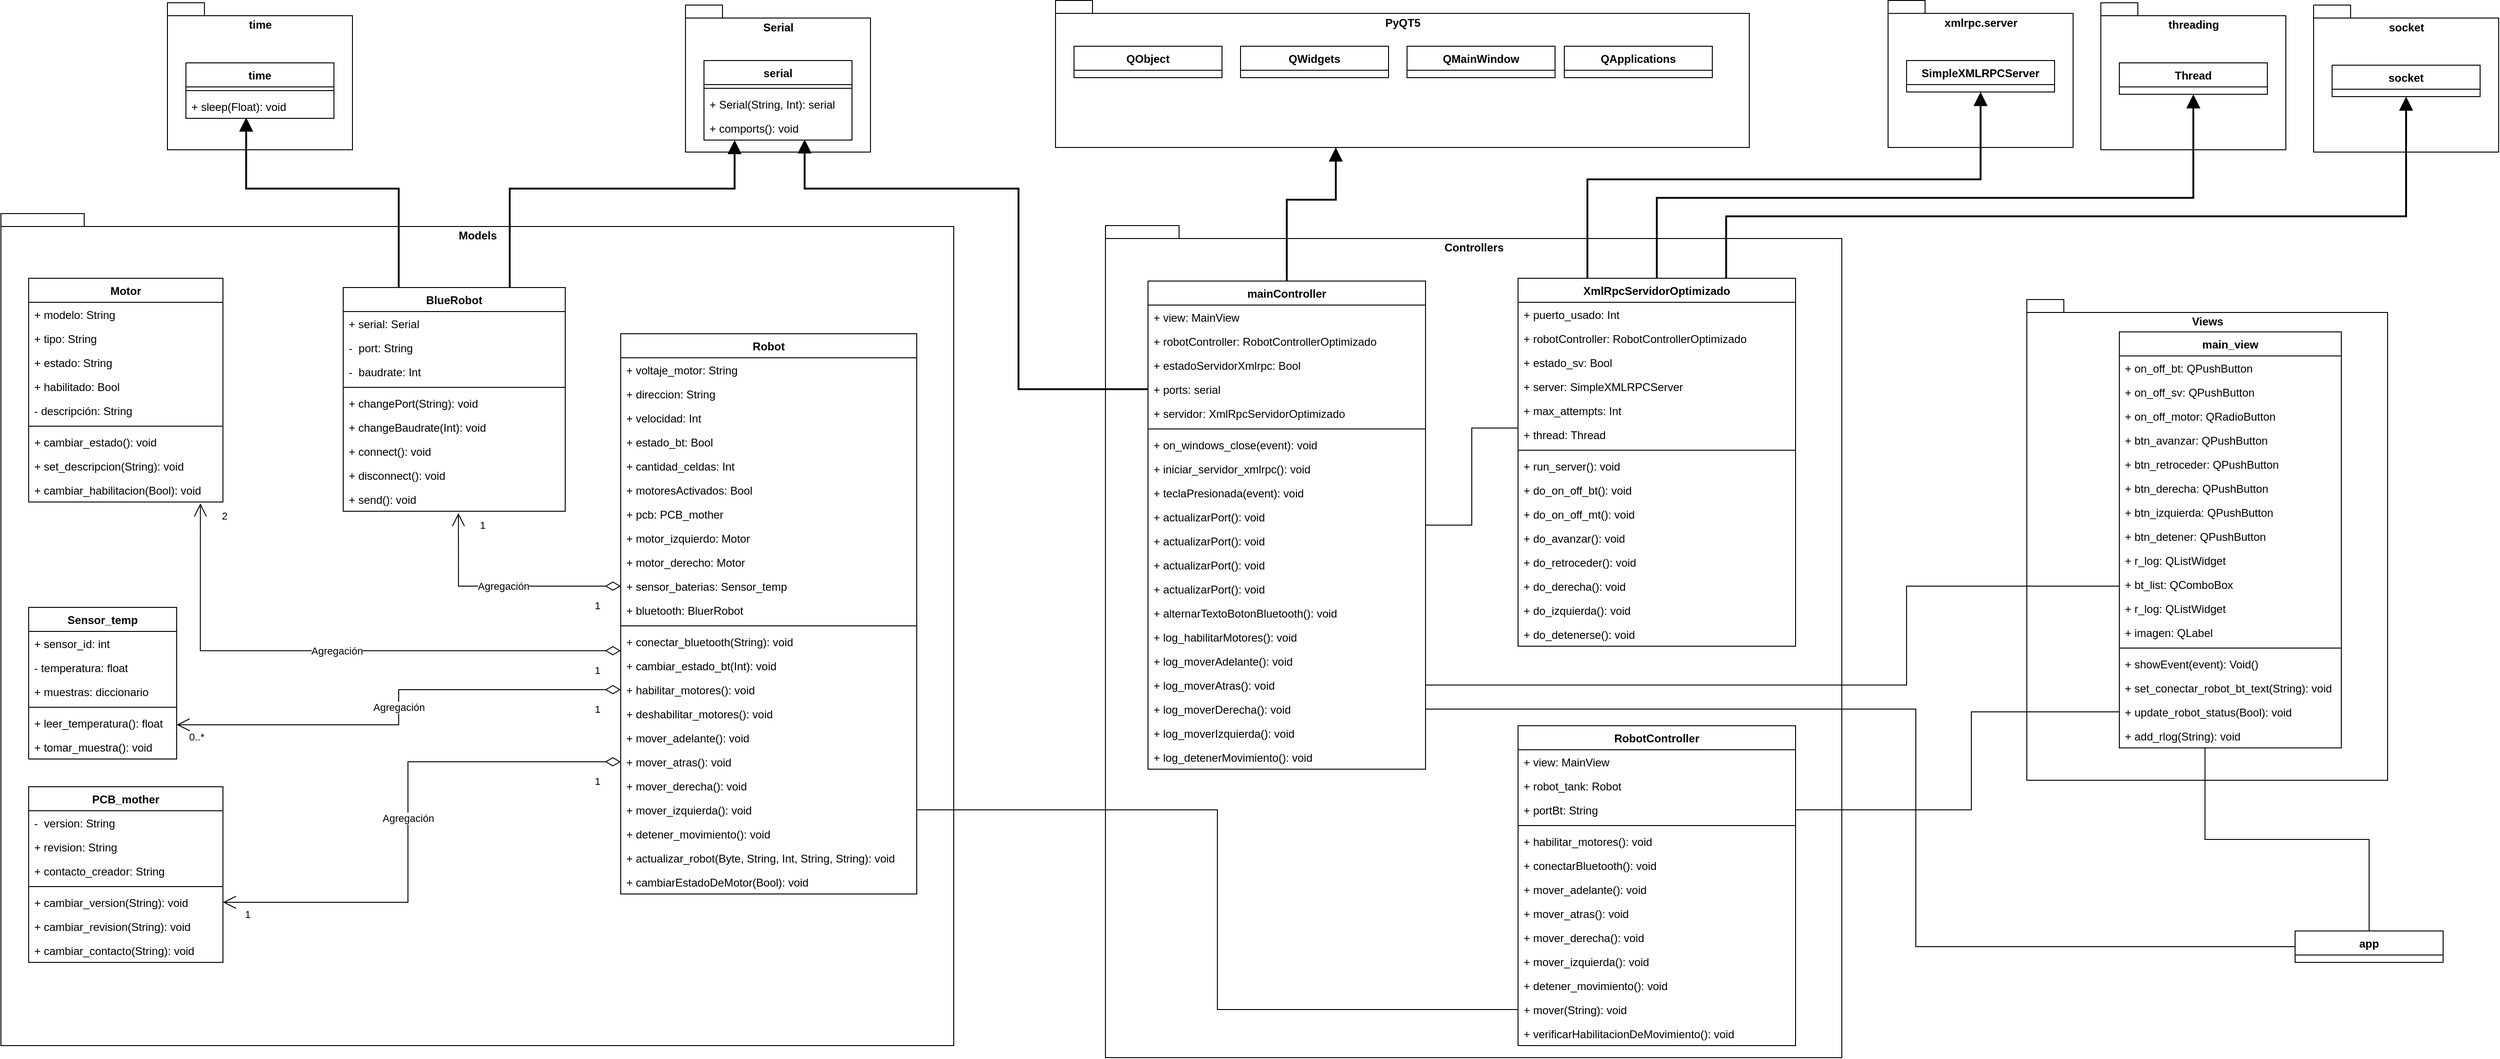 <mxfile version="20.8.20" type="github">
  <diagram id="C5RBs43oDa-KdzZeNtuy" name="Page-1">
    <mxGraphModel dx="1932" dy="578" grid="1" gridSize="10" guides="1" tooltips="1" connect="1" arrows="1" fold="1" page="1" pageScale="1" pageWidth="827" pageHeight="1169" math="0" shadow="0">
      <root>
        <mxCell id="WIyWlLk6GJQsqaUBKTNV-0" />
        <mxCell id="WIyWlLk6GJQsqaUBKTNV-1" parent="WIyWlLk6GJQsqaUBKTNV-0" />
        <mxCell id="2eaRCOAolLN9JBgcIaXe-118" value="xmlrpc.server" style="shape=folder;fontStyle=1;spacingTop=10;tabWidth=40;tabHeight=14;tabPosition=left;html=1;verticalAlign=top;" vertex="1" parent="WIyWlLk6GJQsqaUBKTNV-1">
          <mxGeometry x="1260" y="16.5" width="200" height="159" as="geometry" />
        </mxCell>
        <mxCell id="2eaRCOAolLN9JBgcIaXe-107" value="Views" style="shape=folder;fontStyle=1;spacingTop=10;tabWidth=40;tabHeight=14;tabPosition=left;html=1;verticalAlign=top;" vertex="1" parent="WIyWlLk6GJQsqaUBKTNV-1">
          <mxGeometry x="1410" y="340" width="390" height="520" as="geometry" />
        </mxCell>
        <mxCell id="2eaRCOAolLN9JBgcIaXe-0" value="Models" style="shape=folder;fontStyle=1;spacingTop=10;tabWidth=40;tabHeight=14;tabPosition=left;html=1;verticalAlign=top;" vertex="1" parent="WIyWlLk6GJQsqaUBKTNV-1">
          <mxGeometry x="-780" y="247" width="1030" height="900" as="geometry" />
        </mxCell>
        <mxCell id="2eaRCOAolLN9JBgcIaXe-1" value="main_view" style="swimlane;fontStyle=1;align=center;verticalAlign=top;childLayout=stackLayout;horizontal=1;startSize=26;horizontalStack=0;resizeParent=1;resizeParentMax=0;resizeLast=0;collapsible=1;marginBottom=0;labelBackgroundColor=none;" vertex="1" parent="WIyWlLk6GJQsqaUBKTNV-1">
          <mxGeometry x="1510" y="375" width="240" height="450" as="geometry" />
        </mxCell>
        <mxCell id="2eaRCOAolLN9JBgcIaXe-2" value="+ on_off_bt: QPushButton" style="text;strokeColor=none;fillColor=none;align=left;verticalAlign=top;spacingLeft=4;spacingRight=4;overflow=hidden;rotatable=0;points=[[0,0.5],[1,0.5]];portConstraint=eastwest;" vertex="1" parent="2eaRCOAolLN9JBgcIaXe-1">
          <mxGeometry y="26" width="240" height="26" as="geometry" />
        </mxCell>
        <mxCell id="2eaRCOAolLN9JBgcIaXe-5" value="+ on_off_sv: QPushButton" style="text;strokeColor=none;fillColor=none;align=left;verticalAlign=top;spacingLeft=4;spacingRight=4;overflow=hidden;rotatable=0;points=[[0,0.5],[1,0.5]];portConstraint=eastwest;" vertex="1" parent="2eaRCOAolLN9JBgcIaXe-1">
          <mxGeometry y="52" width="240" height="26" as="geometry" />
        </mxCell>
        <mxCell id="2eaRCOAolLN9JBgcIaXe-6" value="+ on_off_motor: QRadioButton" style="text;strokeColor=none;fillColor=none;align=left;verticalAlign=top;spacingLeft=4;spacingRight=4;overflow=hidden;rotatable=0;points=[[0,0.5],[1,0.5]];portConstraint=eastwest;" vertex="1" parent="2eaRCOAolLN9JBgcIaXe-1">
          <mxGeometry y="78" width="240" height="26" as="geometry" />
        </mxCell>
        <mxCell id="2eaRCOAolLN9JBgcIaXe-109" value="+ btn_avanzar: QPushButton" style="text;strokeColor=none;fillColor=none;align=left;verticalAlign=top;spacingLeft=4;spacingRight=4;overflow=hidden;rotatable=0;points=[[0,0.5],[1,0.5]];portConstraint=eastwest;" vertex="1" parent="2eaRCOAolLN9JBgcIaXe-1">
          <mxGeometry y="104" width="240" height="26" as="geometry" />
        </mxCell>
        <mxCell id="2eaRCOAolLN9JBgcIaXe-110" value="+ btn_retroceder: QPushButton" style="text;strokeColor=none;fillColor=none;align=left;verticalAlign=top;spacingLeft=4;spacingRight=4;overflow=hidden;rotatable=0;points=[[0,0.5],[1,0.5]];portConstraint=eastwest;" vertex="1" parent="2eaRCOAolLN9JBgcIaXe-1">
          <mxGeometry y="130" width="240" height="26" as="geometry" />
        </mxCell>
        <mxCell id="2eaRCOAolLN9JBgcIaXe-111" value="+ btn_derecha: QPushButton" style="text;strokeColor=none;fillColor=none;align=left;verticalAlign=top;spacingLeft=4;spacingRight=4;overflow=hidden;rotatable=0;points=[[0,0.5],[1,0.5]];portConstraint=eastwest;" vertex="1" parent="2eaRCOAolLN9JBgcIaXe-1">
          <mxGeometry y="156" width="240" height="26" as="geometry" />
        </mxCell>
        <mxCell id="2eaRCOAolLN9JBgcIaXe-113" value="+ btn_izquierda: QPushButton" style="text;strokeColor=none;fillColor=none;align=left;verticalAlign=top;spacingLeft=4;spacingRight=4;overflow=hidden;rotatable=0;points=[[0,0.5],[1,0.5]];portConstraint=eastwest;" vertex="1" parent="2eaRCOAolLN9JBgcIaXe-1">
          <mxGeometry y="182" width="240" height="26" as="geometry" />
        </mxCell>
        <mxCell id="2eaRCOAolLN9JBgcIaXe-112" value="+ btn_detener: QPushButton" style="text;strokeColor=none;fillColor=none;align=left;verticalAlign=top;spacingLeft=4;spacingRight=4;overflow=hidden;rotatable=0;points=[[0,0.5],[1,0.5]];portConstraint=eastwest;" vertex="1" parent="2eaRCOAolLN9JBgcIaXe-1">
          <mxGeometry y="208" width="240" height="26" as="geometry" />
        </mxCell>
        <mxCell id="2eaRCOAolLN9JBgcIaXe-7" value="+ r_log: QListWidget" style="text;strokeColor=none;fillColor=none;align=left;verticalAlign=top;spacingLeft=4;spacingRight=4;overflow=hidden;rotatable=0;points=[[0,0.5],[1,0.5]];portConstraint=eastwest;" vertex="1" parent="2eaRCOAolLN9JBgcIaXe-1">
          <mxGeometry y="234" width="240" height="26" as="geometry" />
        </mxCell>
        <mxCell id="2eaRCOAolLN9JBgcIaXe-115" value="+ bt_list: QComboBox" style="text;strokeColor=none;fillColor=none;align=left;verticalAlign=top;spacingLeft=4;spacingRight=4;overflow=hidden;rotatable=0;points=[[0,0.5],[1,0.5]];portConstraint=eastwest;" vertex="1" parent="2eaRCOAolLN9JBgcIaXe-1">
          <mxGeometry y="260" width="240" height="26" as="geometry" />
        </mxCell>
        <mxCell id="2eaRCOAolLN9JBgcIaXe-114" value="+ r_log: QListWidget" style="text;strokeColor=none;fillColor=none;align=left;verticalAlign=top;spacingLeft=4;spacingRight=4;overflow=hidden;rotatable=0;points=[[0,0.5],[1,0.5]];portConstraint=eastwest;" vertex="1" parent="2eaRCOAolLN9JBgcIaXe-1">
          <mxGeometry y="286" width="240" height="26" as="geometry" />
        </mxCell>
        <mxCell id="2eaRCOAolLN9JBgcIaXe-116" value="+ imagen: QLabel" style="text;strokeColor=none;fillColor=none;align=left;verticalAlign=top;spacingLeft=4;spacingRight=4;overflow=hidden;rotatable=0;points=[[0,0.5],[1,0.5]];portConstraint=eastwest;" vertex="1" parent="2eaRCOAolLN9JBgcIaXe-1">
          <mxGeometry y="312" width="240" height="26" as="geometry" />
        </mxCell>
        <mxCell id="2eaRCOAolLN9JBgcIaXe-3" value="" style="line;strokeWidth=1;fillColor=none;align=left;verticalAlign=middle;spacingTop=-1;spacingLeft=3;spacingRight=3;rotatable=0;labelPosition=right;points=[];portConstraint=eastwest;strokeColor=inherit;labelBackgroundColor=none;" vertex="1" parent="2eaRCOAolLN9JBgcIaXe-1">
          <mxGeometry y="338" width="240" height="8" as="geometry" />
        </mxCell>
        <mxCell id="2eaRCOAolLN9JBgcIaXe-4" value="+ showEvent(event): Void()" style="text;strokeColor=none;fillColor=none;align=left;verticalAlign=top;spacingLeft=4;spacingRight=4;overflow=hidden;rotatable=0;points=[[0,0.5],[1,0.5]];portConstraint=eastwest;" vertex="1" parent="2eaRCOAolLN9JBgcIaXe-1">
          <mxGeometry y="346" width="240" height="26" as="geometry" />
        </mxCell>
        <mxCell id="2eaRCOAolLN9JBgcIaXe-8" value="+ set_conectar_robot_bt_text(String): void" style="text;strokeColor=none;fillColor=none;align=left;verticalAlign=top;spacingLeft=4;spacingRight=4;overflow=hidden;rotatable=0;points=[[0,0.5],[1,0.5]];portConstraint=eastwest;" vertex="1" parent="2eaRCOAolLN9JBgcIaXe-1">
          <mxGeometry y="372" width="240" height="26" as="geometry" />
        </mxCell>
        <mxCell id="2eaRCOAolLN9JBgcIaXe-9" value="+ update_robot_status(Bool): void" style="text;strokeColor=none;fillColor=none;align=left;verticalAlign=top;spacingLeft=4;spacingRight=4;overflow=hidden;rotatable=0;points=[[0,0.5],[1,0.5]];portConstraint=eastwest;" vertex="1" parent="2eaRCOAolLN9JBgcIaXe-1">
          <mxGeometry y="398" width="240" height="26" as="geometry" />
        </mxCell>
        <mxCell id="2eaRCOAolLN9JBgcIaXe-11" value="+ add_rlog(String): void" style="text;strokeColor=none;fillColor=none;align=left;verticalAlign=top;spacingLeft=4;spacingRight=4;overflow=hidden;rotatable=0;points=[[0,0.5],[1,0.5]];portConstraint=eastwest;" vertex="1" parent="2eaRCOAolLN9JBgcIaXe-1">
          <mxGeometry y="424" width="240" height="26" as="geometry" />
        </mxCell>
        <mxCell id="2eaRCOAolLN9JBgcIaXe-12" value="Sensor_temp" style="swimlane;fontStyle=1;align=center;verticalAlign=top;childLayout=stackLayout;horizontal=1;startSize=26;horizontalStack=0;resizeParent=1;resizeParentMax=0;resizeLast=0;collapsible=1;marginBottom=0;labelBackgroundColor=none;" vertex="1" parent="WIyWlLk6GJQsqaUBKTNV-1">
          <mxGeometry x="-750" y="673" width="160" height="164" as="geometry" />
        </mxCell>
        <mxCell id="2eaRCOAolLN9JBgcIaXe-13" value="+ sensor_id: int" style="text;strokeColor=none;fillColor=none;align=left;verticalAlign=top;spacingLeft=4;spacingRight=4;overflow=hidden;rotatable=0;points=[[0,0.5],[1,0.5]];portConstraint=eastwest;" vertex="1" parent="2eaRCOAolLN9JBgcIaXe-12">
          <mxGeometry y="26" width="160" height="26" as="geometry" />
        </mxCell>
        <mxCell id="2eaRCOAolLN9JBgcIaXe-14" value="- temperatura: float" style="text;strokeColor=none;fillColor=none;align=left;verticalAlign=top;spacingLeft=4;spacingRight=4;overflow=hidden;rotatable=0;points=[[0,0.5],[1,0.5]];portConstraint=eastwest;" vertex="1" parent="2eaRCOAolLN9JBgcIaXe-12">
          <mxGeometry y="52" width="160" height="26" as="geometry" />
        </mxCell>
        <mxCell id="2eaRCOAolLN9JBgcIaXe-15" value="+ muestras: diccionario" style="text;strokeColor=none;fillColor=none;align=left;verticalAlign=top;spacingLeft=4;spacingRight=4;overflow=hidden;rotatable=0;points=[[0,0.5],[1,0.5]];portConstraint=eastwest;" vertex="1" parent="2eaRCOAolLN9JBgcIaXe-12">
          <mxGeometry y="78" width="160" height="26" as="geometry" />
        </mxCell>
        <mxCell id="2eaRCOAolLN9JBgcIaXe-17" value="" style="line;strokeWidth=1;fillColor=none;align=left;verticalAlign=middle;spacingTop=-1;spacingLeft=3;spacingRight=3;rotatable=0;labelPosition=right;points=[];portConstraint=eastwest;strokeColor=inherit;labelBackgroundColor=none;" vertex="1" parent="2eaRCOAolLN9JBgcIaXe-12">
          <mxGeometry y="104" width="160" height="8" as="geometry" />
        </mxCell>
        <mxCell id="2eaRCOAolLN9JBgcIaXe-18" value="+ leer_temperatura(): float" style="text;strokeColor=none;fillColor=none;align=left;verticalAlign=top;spacingLeft=4;spacingRight=4;overflow=hidden;rotatable=0;points=[[0,0.5],[1,0.5]];portConstraint=eastwest;" vertex="1" parent="2eaRCOAolLN9JBgcIaXe-12">
          <mxGeometry y="112" width="160" height="26" as="geometry" />
        </mxCell>
        <mxCell id="2eaRCOAolLN9JBgcIaXe-19" value="+ tomar_muestra(): void" style="text;strokeColor=none;fillColor=none;align=left;verticalAlign=top;spacingLeft=4;spacingRight=4;overflow=hidden;rotatable=0;points=[[0,0.5],[1,0.5]];portConstraint=eastwest;" vertex="1" parent="2eaRCOAolLN9JBgcIaXe-12">
          <mxGeometry y="138" width="160" height="26" as="geometry" />
        </mxCell>
        <mxCell id="2eaRCOAolLN9JBgcIaXe-23" value="Motor" style="swimlane;fontStyle=1;align=center;verticalAlign=top;childLayout=stackLayout;horizontal=1;startSize=26;horizontalStack=0;resizeParent=1;resizeParentMax=0;resizeLast=0;collapsible=1;marginBottom=0;labelBackgroundColor=none;" vertex="1" parent="WIyWlLk6GJQsqaUBKTNV-1">
          <mxGeometry x="-750" y="317" width="210" height="242" as="geometry" />
        </mxCell>
        <mxCell id="2eaRCOAolLN9JBgcIaXe-24" value="+ modelo: String" style="text;strokeColor=none;fillColor=none;align=left;verticalAlign=top;spacingLeft=4;spacingRight=4;overflow=hidden;rotatable=0;points=[[0,0.5],[1,0.5]];portConstraint=eastwest;" vertex="1" parent="2eaRCOAolLN9JBgcIaXe-23">
          <mxGeometry y="26" width="210" height="26" as="geometry" />
        </mxCell>
        <mxCell id="2eaRCOAolLN9JBgcIaXe-25" value="+ tipo: String" style="text;strokeColor=none;fillColor=none;align=left;verticalAlign=top;spacingLeft=4;spacingRight=4;overflow=hidden;rotatable=0;points=[[0,0.5],[1,0.5]];portConstraint=eastwest;" vertex="1" parent="2eaRCOAolLN9JBgcIaXe-23">
          <mxGeometry y="52" width="210" height="26" as="geometry" />
        </mxCell>
        <mxCell id="2eaRCOAolLN9JBgcIaXe-30" value="+ estado: String" style="text;strokeColor=none;fillColor=none;align=left;verticalAlign=top;spacingLeft=4;spacingRight=4;overflow=hidden;rotatable=0;points=[[0,0.5],[1,0.5]];portConstraint=eastwest;" vertex="1" parent="2eaRCOAolLN9JBgcIaXe-23">
          <mxGeometry y="78" width="210" height="26" as="geometry" />
        </mxCell>
        <mxCell id="2eaRCOAolLN9JBgcIaXe-31" value="+ habilitado: Bool" style="text;strokeColor=none;fillColor=none;align=left;verticalAlign=top;spacingLeft=4;spacingRight=4;overflow=hidden;rotatable=0;points=[[0,0.5],[1,0.5]];portConstraint=eastwest;" vertex="1" parent="2eaRCOAolLN9JBgcIaXe-23">
          <mxGeometry y="104" width="210" height="26" as="geometry" />
        </mxCell>
        <mxCell id="2eaRCOAolLN9JBgcIaXe-26" value="- descripción: String" style="text;strokeColor=none;fillColor=none;align=left;verticalAlign=top;spacingLeft=4;spacingRight=4;overflow=hidden;rotatable=0;points=[[0,0.5],[1,0.5]];portConstraint=eastwest;" vertex="1" parent="2eaRCOAolLN9JBgcIaXe-23">
          <mxGeometry y="130" width="210" height="26" as="geometry" />
        </mxCell>
        <mxCell id="2eaRCOAolLN9JBgcIaXe-27" value="" style="line;strokeWidth=1;fillColor=none;align=left;verticalAlign=middle;spacingTop=-1;spacingLeft=3;spacingRight=3;rotatable=0;labelPosition=right;points=[];portConstraint=eastwest;strokeColor=inherit;labelBackgroundColor=none;" vertex="1" parent="2eaRCOAolLN9JBgcIaXe-23">
          <mxGeometry y="156" width="210" height="8" as="geometry" />
        </mxCell>
        <mxCell id="2eaRCOAolLN9JBgcIaXe-28" value="+ cambiar_estado(): void" style="text;strokeColor=none;fillColor=none;align=left;verticalAlign=top;spacingLeft=4;spacingRight=4;overflow=hidden;rotatable=0;points=[[0,0.5],[1,0.5]];portConstraint=eastwest;" vertex="1" parent="2eaRCOAolLN9JBgcIaXe-23">
          <mxGeometry y="164" width="210" height="26" as="geometry" />
        </mxCell>
        <mxCell id="2eaRCOAolLN9JBgcIaXe-29" value="+ set_descripcion(String): void" style="text;strokeColor=none;fillColor=none;align=left;verticalAlign=top;spacingLeft=4;spacingRight=4;overflow=hidden;rotatable=0;points=[[0,0.5],[1,0.5]];portConstraint=eastwest;" vertex="1" parent="2eaRCOAolLN9JBgcIaXe-23">
          <mxGeometry y="190" width="210" height="26" as="geometry" />
        </mxCell>
        <mxCell id="2eaRCOAolLN9JBgcIaXe-32" value="+ cambiar_habilitacion(Bool): void" style="text;strokeColor=none;fillColor=none;align=left;verticalAlign=top;spacingLeft=4;spacingRight=4;overflow=hidden;rotatable=0;points=[[0,0.5],[1,0.5]];portConstraint=eastwest;" vertex="1" parent="2eaRCOAolLN9JBgcIaXe-23">
          <mxGeometry y="216" width="210" height="26" as="geometry" />
        </mxCell>
        <mxCell id="2eaRCOAolLN9JBgcIaXe-33" value="PCB_mother" style="swimlane;fontStyle=1;align=center;verticalAlign=top;childLayout=stackLayout;horizontal=1;startSize=26;horizontalStack=0;resizeParent=1;resizeParentMax=0;resizeLast=0;collapsible=1;marginBottom=0;labelBackgroundColor=none;" vertex="1" parent="WIyWlLk6GJQsqaUBKTNV-1">
          <mxGeometry x="-750" y="867" width="210" height="190" as="geometry" />
        </mxCell>
        <mxCell id="2eaRCOAolLN9JBgcIaXe-35" value="-  version: String" style="text;strokeColor=none;fillColor=none;align=left;verticalAlign=top;spacingLeft=4;spacingRight=4;overflow=hidden;rotatable=0;points=[[0,0.5],[1,0.5]];portConstraint=eastwest;" vertex="1" parent="2eaRCOAolLN9JBgcIaXe-33">
          <mxGeometry y="26" width="210" height="26" as="geometry" />
        </mxCell>
        <mxCell id="2eaRCOAolLN9JBgcIaXe-36" value="+ revision: String" style="text;strokeColor=none;fillColor=none;align=left;verticalAlign=top;spacingLeft=4;spacingRight=4;overflow=hidden;rotatable=0;points=[[0,0.5],[1,0.5]];portConstraint=eastwest;" vertex="1" parent="2eaRCOAolLN9JBgcIaXe-33">
          <mxGeometry y="52" width="210" height="26" as="geometry" />
        </mxCell>
        <mxCell id="2eaRCOAolLN9JBgcIaXe-37" value="+ contacto_creador: String" style="text;strokeColor=none;fillColor=none;align=left;verticalAlign=top;spacingLeft=4;spacingRight=4;overflow=hidden;rotatable=0;points=[[0,0.5],[1,0.5]];portConstraint=eastwest;" vertex="1" parent="2eaRCOAolLN9JBgcIaXe-33">
          <mxGeometry y="78" width="210" height="26" as="geometry" />
        </mxCell>
        <mxCell id="2eaRCOAolLN9JBgcIaXe-39" value="" style="line;strokeWidth=1;fillColor=none;align=left;verticalAlign=middle;spacingTop=-1;spacingLeft=3;spacingRight=3;rotatable=0;labelPosition=right;points=[];portConstraint=eastwest;strokeColor=inherit;labelBackgroundColor=none;" vertex="1" parent="2eaRCOAolLN9JBgcIaXe-33">
          <mxGeometry y="104" width="210" height="8" as="geometry" />
        </mxCell>
        <mxCell id="2eaRCOAolLN9JBgcIaXe-40" value="+ cambiar_version(String): void" style="text;strokeColor=none;fillColor=none;align=left;verticalAlign=top;spacingLeft=4;spacingRight=4;overflow=hidden;rotatable=0;points=[[0,0.5],[1,0.5]];portConstraint=eastwest;" vertex="1" parent="2eaRCOAolLN9JBgcIaXe-33">
          <mxGeometry y="112" width="210" height="26" as="geometry" />
        </mxCell>
        <mxCell id="2eaRCOAolLN9JBgcIaXe-41" value="+ cambiar_revision(String): void" style="text;strokeColor=none;fillColor=none;align=left;verticalAlign=top;spacingLeft=4;spacingRight=4;overflow=hidden;rotatable=0;points=[[0,0.5],[1,0.5]];portConstraint=eastwest;" vertex="1" parent="2eaRCOAolLN9JBgcIaXe-33">
          <mxGeometry y="138" width="210" height="26" as="geometry" />
        </mxCell>
        <mxCell id="2eaRCOAolLN9JBgcIaXe-42" value="+ cambiar_contacto(String): void" style="text;strokeColor=none;fillColor=none;align=left;verticalAlign=top;spacingLeft=4;spacingRight=4;overflow=hidden;rotatable=0;points=[[0,0.5],[1,0.5]];portConstraint=eastwest;" vertex="1" parent="2eaRCOAolLN9JBgcIaXe-33">
          <mxGeometry y="164" width="210" height="26" as="geometry" />
        </mxCell>
        <mxCell id="2eaRCOAolLN9JBgcIaXe-43" value="BlueRobot" style="swimlane;fontStyle=1;align=center;verticalAlign=top;childLayout=stackLayout;horizontal=1;startSize=26;horizontalStack=0;resizeParent=1;resizeParentMax=0;resizeLast=0;collapsible=1;marginBottom=0;labelBackgroundColor=none;" vertex="1" parent="WIyWlLk6GJQsqaUBKTNV-1">
          <mxGeometry x="-410" y="327" width="240" height="242" as="geometry" />
        </mxCell>
        <mxCell id="2eaRCOAolLN9JBgcIaXe-44" value="+ serial: Serial" style="text;strokeColor=none;fillColor=none;align=left;verticalAlign=top;spacingLeft=4;spacingRight=4;overflow=hidden;rotatable=0;points=[[0,0.5],[1,0.5]];portConstraint=eastwest;" vertex="1" parent="2eaRCOAolLN9JBgcIaXe-43">
          <mxGeometry y="26" width="240" height="26" as="geometry" />
        </mxCell>
        <mxCell id="2eaRCOAolLN9JBgcIaXe-45" value="-  port: String" style="text;strokeColor=none;fillColor=none;align=left;verticalAlign=top;spacingLeft=4;spacingRight=4;overflow=hidden;rotatable=0;points=[[0,0.5],[1,0.5]];portConstraint=eastwest;" vertex="1" parent="2eaRCOAolLN9JBgcIaXe-43">
          <mxGeometry y="52" width="240" height="26" as="geometry" />
        </mxCell>
        <mxCell id="2eaRCOAolLN9JBgcIaXe-46" value="-  baudrate: Int" style="text;strokeColor=none;fillColor=none;align=left;verticalAlign=top;spacingLeft=4;spacingRight=4;overflow=hidden;rotatable=0;points=[[0,0.5],[1,0.5]];portConstraint=eastwest;" vertex="1" parent="2eaRCOAolLN9JBgcIaXe-43">
          <mxGeometry y="78" width="240" height="26" as="geometry" />
        </mxCell>
        <mxCell id="2eaRCOAolLN9JBgcIaXe-48" value="" style="line;strokeWidth=1;fillColor=none;align=left;verticalAlign=middle;spacingTop=-1;spacingLeft=3;spacingRight=3;rotatable=0;labelPosition=right;points=[];portConstraint=eastwest;strokeColor=inherit;labelBackgroundColor=none;" vertex="1" parent="2eaRCOAolLN9JBgcIaXe-43">
          <mxGeometry y="104" width="240" height="8" as="geometry" />
        </mxCell>
        <mxCell id="2eaRCOAolLN9JBgcIaXe-49" value="+ changePort(String): void" style="text;strokeColor=none;fillColor=none;align=left;verticalAlign=top;spacingLeft=4;spacingRight=4;overflow=hidden;rotatable=0;points=[[0,0.5],[1,0.5]];portConstraint=eastwest;" vertex="1" parent="2eaRCOAolLN9JBgcIaXe-43">
          <mxGeometry y="112" width="240" height="26" as="geometry" />
        </mxCell>
        <mxCell id="2eaRCOAolLN9JBgcIaXe-50" value="+ changeBaudrate(Int): void" style="text;strokeColor=none;fillColor=none;align=left;verticalAlign=top;spacingLeft=4;spacingRight=4;overflow=hidden;rotatable=0;points=[[0,0.5],[1,0.5]];portConstraint=eastwest;" vertex="1" parent="2eaRCOAolLN9JBgcIaXe-43">
          <mxGeometry y="138" width="240" height="26" as="geometry" />
        </mxCell>
        <mxCell id="2eaRCOAolLN9JBgcIaXe-51" value="+ connect(): void" style="text;strokeColor=none;fillColor=none;align=left;verticalAlign=top;spacingLeft=4;spacingRight=4;overflow=hidden;rotatable=0;points=[[0,0.5],[1,0.5]];portConstraint=eastwest;" vertex="1" parent="2eaRCOAolLN9JBgcIaXe-43">
          <mxGeometry y="164" width="240" height="26" as="geometry" />
        </mxCell>
        <mxCell id="2eaRCOAolLN9JBgcIaXe-52" value="+ disconnect(): void" style="text;strokeColor=none;fillColor=none;align=left;verticalAlign=top;spacingLeft=4;spacingRight=4;overflow=hidden;rotatable=0;points=[[0,0.5],[1,0.5]];portConstraint=eastwest;" vertex="1" parent="2eaRCOAolLN9JBgcIaXe-43">
          <mxGeometry y="190" width="240" height="26" as="geometry" />
        </mxCell>
        <mxCell id="2eaRCOAolLN9JBgcIaXe-53" value="+ send(): void" style="text;strokeColor=none;fillColor=none;align=left;verticalAlign=top;spacingLeft=4;spacingRight=4;overflow=hidden;rotatable=0;points=[[0,0.5],[1,0.5]];portConstraint=eastwest;" vertex="1" parent="2eaRCOAolLN9JBgcIaXe-43">
          <mxGeometry y="216" width="240" height="26" as="geometry" />
        </mxCell>
        <mxCell id="2eaRCOAolLN9JBgcIaXe-54" value="Serial" style="shape=folder;fontStyle=1;spacingTop=10;tabWidth=40;tabHeight=14;tabPosition=left;html=1;verticalAlign=top;" vertex="1" parent="WIyWlLk6GJQsqaUBKTNV-1">
          <mxGeometry x="-40" y="21.5" width="200" height="159" as="geometry" />
        </mxCell>
        <mxCell id="2eaRCOAolLN9JBgcIaXe-55" value="serial" style="swimlane;fontStyle=1;align=center;verticalAlign=top;childLayout=stackLayout;horizontal=1;startSize=26;horizontalStack=0;resizeParent=1;resizeParentMax=0;resizeLast=0;collapsible=1;marginBottom=0;labelBackgroundColor=none;" vertex="1" parent="WIyWlLk6GJQsqaUBKTNV-1">
          <mxGeometry x="-20" y="81.5" width="160" height="86" as="geometry" />
        </mxCell>
        <mxCell id="2eaRCOAolLN9JBgcIaXe-59" value="" style="line;strokeWidth=1;fillColor=none;align=left;verticalAlign=middle;spacingTop=-1;spacingLeft=3;spacingRight=3;rotatable=0;labelPosition=right;points=[];portConstraint=eastwest;strokeColor=inherit;labelBackgroundColor=none;" vertex="1" parent="2eaRCOAolLN9JBgcIaXe-55">
          <mxGeometry y="26" width="160" height="8" as="geometry" />
        </mxCell>
        <mxCell id="2eaRCOAolLN9JBgcIaXe-60" value="+ Serial(String, Int): serial" style="text;strokeColor=none;fillColor=none;align=left;verticalAlign=top;spacingLeft=4;spacingRight=4;overflow=hidden;rotatable=0;points=[[0,0.5],[1,0.5]];portConstraint=eastwest;" vertex="1" parent="2eaRCOAolLN9JBgcIaXe-55">
          <mxGeometry y="34" width="160" height="26" as="geometry" />
        </mxCell>
        <mxCell id="2eaRCOAolLN9JBgcIaXe-125" value="+ comports(): void" style="text;strokeColor=none;fillColor=none;align=left;verticalAlign=top;spacingLeft=4;spacingRight=4;overflow=hidden;rotatable=0;points=[[0,0.5],[1,0.5]];portConstraint=eastwest;" vertex="1" parent="2eaRCOAolLN9JBgcIaXe-55">
          <mxGeometry y="60" width="160" height="26" as="geometry" />
        </mxCell>
        <mxCell id="2eaRCOAolLN9JBgcIaXe-62" value="time" style="shape=folder;fontStyle=1;spacingTop=10;tabWidth=40;tabHeight=14;tabPosition=left;html=1;verticalAlign=top;" vertex="1" parent="WIyWlLk6GJQsqaUBKTNV-1">
          <mxGeometry x="-600" y="19" width="200" height="159" as="geometry" />
        </mxCell>
        <mxCell id="2eaRCOAolLN9JBgcIaXe-63" value="time" style="swimlane;fontStyle=1;align=center;verticalAlign=top;childLayout=stackLayout;horizontal=1;startSize=26;horizontalStack=0;resizeParent=1;resizeParentMax=0;resizeLast=0;collapsible=1;marginBottom=0;labelBackgroundColor=none;" vertex="1" parent="WIyWlLk6GJQsqaUBKTNV-1">
          <mxGeometry x="-580" y="84" width="160" height="60" as="geometry" />
        </mxCell>
        <mxCell id="2eaRCOAolLN9JBgcIaXe-64" value="" style="line;strokeWidth=1;fillColor=none;align=left;verticalAlign=middle;spacingTop=-1;spacingLeft=3;spacingRight=3;rotatable=0;labelPosition=right;points=[];portConstraint=eastwest;strokeColor=inherit;labelBackgroundColor=none;" vertex="1" parent="2eaRCOAolLN9JBgcIaXe-63">
          <mxGeometry y="26" width="160" height="8" as="geometry" />
        </mxCell>
        <mxCell id="2eaRCOAolLN9JBgcIaXe-65" value="+ sleep(Float): void" style="text;strokeColor=none;fillColor=none;align=left;verticalAlign=top;spacingLeft=4;spacingRight=4;overflow=hidden;rotatable=0;points=[[0,0.5],[1,0.5]];portConstraint=eastwest;" vertex="1" parent="2eaRCOAolLN9JBgcIaXe-63">
          <mxGeometry y="34" width="160" height="26" as="geometry" />
        </mxCell>
        <mxCell id="2eaRCOAolLN9JBgcIaXe-73" value="Robot" style="swimlane;fontStyle=1;align=center;verticalAlign=top;childLayout=stackLayout;horizontal=1;startSize=26;horizontalStack=0;resizeParent=1;resizeParentMax=0;resizeLast=0;collapsible=1;marginBottom=0;labelBackgroundColor=none;" vertex="1" parent="WIyWlLk6GJQsqaUBKTNV-1">
          <mxGeometry x="-110" y="377" width="320" height="606" as="geometry">
            <mxRectangle x="660" y="120" width="70" height="30" as="alternateBounds" />
          </mxGeometry>
        </mxCell>
        <mxCell id="2eaRCOAolLN9JBgcIaXe-74" value="+ voltaje_motor: String" style="text;strokeColor=none;fillColor=none;align=left;verticalAlign=top;spacingLeft=4;spacingRight=4;overflow=hidden;rotatable=0;points=[[0,0.5],[1,0.5]];portConstraint=eastwest;" vertex="1" parent="2eaRCOAolLN9JBgcIaXe-73">
          <mxGeometry y="26" width="320" height="26" as="geometry" />
        </mxCell>
        <mxCell id="2eaRCOAolLN9JBgcIaXe-83" value="+ direccion: String" style="text;strokeColor=none;fillColor=none;align=left;verticalAlign=top;spacingLeft=4;spacingRight=4;overflow=hidden;rotatable=0;points=[[0,0.5],[1,0.5]];portConstraint=eastwest;" vertex="1" parent="2eaRCOAolLN9JBgcIaXe-73">
          <mxGeometry y="52" width="320" height="26" as="geometry" />
        </mxCell>
        <mxCell id="2eaRCOAolLN9JBgcIaXe-84" value="+ velocidad: Int" style="text;strokeColor=none;fillColor=none;align=left;verticalAlign=top;spacingLeft=4;spacingRight=4;overflow=hidden;rotatable=0;points=[[0,0.5],[1,0.5]];portConstraint=eastwest;" vertex="1" parent="2eaRCOAolLN9JBgcIaXe-73">
          <mxGeometry y="78" width="320" height="26" as="geometry" />
        </mxCell>
        <mxCell id="2eaRCOAolLN9JBgcIaXe-85" value="+ estado_bt: Bool" style="text;strokeColor=none;fillColor=none;align=left;verticalAlign=top;spacingLeft=4;spacingRight=4;overflow=hidden;rotatable=0;points=[[0,0.5],[1,0.5]];portConstraint=eastwest;" vertex="1" parent="2eaRCOAolLN9JBgcIaXe-73">
          <mxGeometry y="104" width="320" height="26" as="geometry" />
        </mxCell>
        <mxCell id="2eaRCOAolLN9JBgcIaXe-86" value="+ cantidad_celdas: Int" style="text;strokeColor=none;fillColor=none;align=left;verticalAlign=top;spacingLeft=4;spacingRight=4;overflow=hidden;rotatable=0;points=[[0,0.5],[1,0.5]];portConstraint=eastwest;" vertex="1" parent="2eaRCOAolLN9JBgcIaXe-73">
          <mxGeometry y="130" width="320" height="26" as="geometry" />
        </mxCell>
        <mxCell id="2eaRCOAolLN9JBgcIaXe-87" value="+ motoresActivados: Bool" style="text;strokeColor=none;fillColor=none;align=left;verticalAlign=top;spacingLeft=4;spacingRight=4;overflow=hidden;rotatable=0;points=[[0,0.5],[1,0.5]];portConstraint=eastwest;" vertex="1" parent="2eaRCOAolLN9JBgcIaXe-73">
          <mxGeometry y="156" width="320" height="26" as="geometry" />
        </mxCell>
        <mxCell id="2eaRCOAolLN9JBgcIaXe-88" value="+ pcb: PCB_mother" style="text;strokeColor=none;fillColor=none;align=left;verticalAlign=top;spacingLeft=4;spacingRight=4;overflow=hidden;rotatable=0;points=[[0,0.5],[1,0.5]];portConstraint=eastwest;" vertex="1" parent="2eaRCOAolLN9JBgcIaXe-73">
          <mxGeometry y="182" width="320" height="26" as="geometry" />
        </mxCell>
        <mxCell id="2eaRCOAolLN9JBgcIaXe-89" value="+ motor_izquierdo: Motor" style="text;strokeColor=none;fillColor=none;align=left;verticalAlign=top;spacingLeft=4;spacingRight=4;overflow=hidden;rotatable=0;points=[[0,0.5],[1,0.5]];portConstraint=eastwest;" vertex="1" parent="2eaRCOAolLN9JBgcIaXe-73">
          <mxGeometry y="208" width="320" height="26" as="geometry" />
        </mxCell>
        <mxCell id="2eaRCOAolLN9JBgcIaXe-93" value="+ motor_derecho: Motor" style="text;strokeColor=none;fillColor=none;align=left;verticalAlign=top;spacingLeft=4;spacingRight=4;overflow=hidden;rotatable=0;points=[[0,0.5],[1,0.5]];portConstraint=eastwest;" vertex="1" parent="2eaRCOAolLN9JBgcIaXe-73">
          <mxGeometry y="234" width="320" height="26" as="geometry" />
        </mxCell>
        <mxCell id="2eaRCOAolLN9JBgcIaXe-91" value="+ sensor_baterias: Sensor_temp" style="text;strokeColor=none;fillColor=none;align=left;verticalAlign=top;spacingLeft=4;spacingRight=4;overflow=hidden;rotatable=0;points=[[0,0.5],[1,0.5]];portConstraint=eastwest;" vertex="1" parent="2eaRCOAolLN9JBgcIaXe-73">
          <mxGeometry y="260" width="320" height="26" as="geometry" />
        </mxCell>
        <mxCell id="2eaRCOAolLN9JBgcIaXe-90" value="+ bluetooth: BluerRobot" style="text;strokeColor=none;fillColor=none;align=left;verticalAlign=top;spacingLeft=4;spacingRight=4;overflow=hidden;rotatable=0;points=[[0,0.5],[1,0.5]];portConstraint=eastwest;" vertex="1" parent="2eaRCOAolLN9JBgcIaXe-73">
          <mxGeometry y="286" width="320" height="26" as="geometry" />
        </mxCell>
        <mxCell id="2eaRCOAolLN9JBgcIaXe-77" value="" style="line;strokeWidth=1;fillColor=none;align=left;verticalAlign=middle;spacingTop=-1;spacingLeft=3;spacingRight=3;rotatable=0;labelPosition=right;points=[];portConstraint=eastwest;strokeColor=inherit;labelBackgroundColor=none;" vertex="1" parent="2eaRCOAolLN9JBgcIaXe-73">
          <mxGeometry y="312" width="320" height="8" as="geometry" />
        </mxCell>
        <mxCell id="2eaRCOAolLN9JBgcIaXe-78" value="+ conectar_bluetooth(String): void" style="text;strokeColor=none;fillColor=none;align=left;verticalAlign=top;spacingLeft=4;spacingRight=4;overflow=hidden;rotatable=0;points=[[0,0.5],[1,0.5]];portConstraint=eastwest;" vertex="1" parent="2eaRCOAolLN9JBgcIaXe-73">
          <mxGeometry y="320" width="320" height="26" as="geometry" />
        </mxCell>
        <mxCell id="2eaRCOAolLN9JBgcIaXe-79" value="+ cambiar_estado_bt(Int): void" style="text;strokeColor=none;fillColor=none;align=left;verticalAlign=top;spacingLeft=4;spacingRight=4;overflow=hidden;rotatable=0;points=[[0,0.5],[1,0.5]];portConstraint=eastwest;" vertex="1" parent="2eaRCOAolLN9JBgcIaXe-73">
          <mxGeometry y="346" width="320" height="26" as="geometry" />
        </mxCell>
        <mxCell id="2eaRCOAolLN9JBgcIaXe-80" value="+ habilitar_motores(): void" style="text;strokeColor=none;fillColor=none;align=left;verticalAlign=top;spacingLeft=4;spacingRight=4;overflow=hidden;rotatable=0;points=[[0,0.5],[1,0.5]];portConstraint=eastwest;" vertex="1" parent="2eaRCOAolLN9JBgcIaXe-73">
          <mxGeometry y="372" width="320" height="26" as="geometry" />
        </mxCell>
        <mxCell id="2eaRCOAolLN9JBgcIaXe-94" value="+ deshabilitar_motores(): void" style="text;strokeColor=none;fillColor=none;align=left;verticalAlign=top;spacingLeft=4;spacingRight=4;overflow=hidden;rotatable=0;points=[[0,0.5],[1,0.5]];portConstraint=eastwest;" vertex="1" parent="2eaRCOAolLN9JBgcIaXe-73">
          <mxGeometry y="398" width="320" height="26" as="geometry" />
        </mxCell>
        <mxCell id="2eaRCOAolLN9JBgcIaXe-96" value="+ mover_adelante(): void" style="text;strokeColor=none;fillColor=none;align=left;verticalAlign=top;spacingLeft=4;spacingRight=4;overflow=hidden;rotatable=0;points=[[0,0.5],[1,0.5]];portConstraint=eastwest;" vertex="1" parent="2eaRCOAolLN9JBgcIaXe-73">
          <mxGeometry y="424" width="320" height="26" as="geometry" />
        </mxCell>
        <mxCell id="2eaRCOAolLN9JBgcIaXe-98" value="+ mover_atras(): void" style="text;strokeColor=none;fillColor=none;align=left;verticalAlign=top;spacingLeft=4;spacingRight=4;overflow=hidden;rotatable=0;points=[[0,0.5],[1,0.5]];portConstraint=eastwest;" vertex="1" parent="2eaRCOAolLN9JBgcIaXe-73">
          <mxGeometry y="450" width="320" height="26" as="geometry" />
        </mxCell>
        <mxCell id="2eaRCOAolLN9JBgcIaXe-99" value="+ mover_derecha(): void" style="text;strokeColor=none;fillColor=none;align=left;verticalAlign=top;spacingLeft=4;spacingRight=4;overflow=hidden;rotatable=0;points=[[0,0.5],[1,0.5]];portConstraint=eastwest;" vertex="1" parent="2eaRCOAolLN9JBgcIaXe-73">
          <mxGeometry y="476" width="320" height="26" as="geometry" />
        </mxCell>
        <mxCell id="2eaRCOAolLN9JBgcIaXe-101" value="+ mover_izquierda(): void" style="text;strokeColor=none;fillColor=none;align=left;verticalAlign=top;spacingLeft=4;spacingRight=4;overflow=hidden;rotatable=0;points=[[0,0.5],[1,0.5]];portConstraint=eastwest;" vertex="1" parent="2eaRCOAolLN9JBgcIaXe-73">
          <mxGeometry y="502" width="320" height="26" as="geometry" />
        </mxCell>
        <mxCell id="2eaRCOAolLN9JBgcIaXe-100" value="+ detener_movimiento(): void" style="text;strokeColor=none;fillColor=none;align=left;verticalAlign=top;spacingLeft=4;spacingRight=4;overflow=hidden;rotatable=0;points=[[0,0.5],[1,0.5]];portConstraint=eastwest;" vertex="1" parent="2eaRCOAolLN9JBgcIaXe-73">
          <mxGeometry y="528" width="320" height="26" as="geometry" />
        </mxCell>
        <mxCell id="2eaRCOAolLN9JBgcIaXe-97" value="+ actualizar_robot(Byte, String, Int, String, String): void" style="text;strokeColor=none;fillColor=none;align=left;verticalAlign=top;spacingLeft=4;spacingRight=4;overflow=hidden;rotatable=0;points=[[0,0.5],[1,0.5]];portConstraint=eastwest;" vertex="1" parent="2eaRCOAolLN9JBgcIaXe-73">
          <mxGeometry y="554" width="320" height="26" as="geometry" />
        </mxCell>
        <mxCell id="2eaRCOAolLN9JBgcIaXe-95" value="+ cambiarEstadoDeMotor(Bool): void" style="text;strokeColor=none;fillColor=none;align=left;verticalAlign=top;spacingLeft=4;spacingRight=4;overflow=hidden;rotatable=0;points=[[0,0.5],[1,0.5]];portConstraint=eastwest;" vertex="1" parent="2eaRCOAolLN9JBgcIaXe-73">
          <mxGeometry y="580" width="320" height="26" as="geometry" />
        </mxCell>
        <mxCell id="2eaRCOAolLN9JBgcIaXe-108" value="Controllers" style="shape=folder;fontStyle=1;spacingTop=10;tabWidth=40;tabHeight=14;tabPosition=left;html=1;verticalAlign=top;" vertex="1" parent="WIyWlLk6GJQsqaUBKTNV-1">
          <mxGeometry x="414" y="260" width="796" height="900" as="geometry" />
        </mxCell>
        <mxCell id="2eaRCOAolLN9JBgcIaXe-119" value="SimpleXMLRPCServer" style="swimlane;fontStyle=1;align=center;verticalAlign=top;childLayout=stackLayout;horizontal=1;startSize=26;horizontalStack=0;resizeParent=1;resizeParentMax=0;resizeLast=0;collapsible=1;marginBottom=0;labelBackgroundColor=none;" vertex="1" parent="WIyWlLk6GJQsqaUBKTNV-1">
          <mxGeometry x="1280" y="81.5" width="160" height="34" as="geometry" />
        </mxCell>
        <mxCell id="2eaRCOAolLN9JBgcIaXe-122" value="PyQT5" style="shape=folder;fontStyle=1;spacingTop=10;tabWidth=40;tabHeight=14;tabPosition=left;html=1;verticalAlign=top;" vertex="1" parent="WIyWlLk6GJQsqaUBKTNV-1">
          <mxGeometry x="360" y="16.5" width="750" height="159" as="geometry" />
        </mxCell>
        <mxCell id="2eaRCOAolLN9JBgcIaXe-123" value="QObject" style="swimlane;fontStyle=1;align=center;verticalAlign=top;childLayout=stackLayout;horizontal=1;startSize=26;horizontalStack=0;resizeParent=1;resizeParentMax=0;resizeLast=0;collapsible=1;marginBottom=0;labelBackgroundColor=none;" vertex="1" parent="WIyWlLk6GJQsqaUBKTNV-1">
          <mxGeometry x="380" y="66" width="160" height="34" as="geometry" />
        </mxCell>
        <mxCell id="2eaRCOAolLN9JBgcIaXe-126" value="mainController" style="swimlane;fontStyle=1;align=center;verticalAlign=top;childLayout=stackLayout;horizontal=1;startSize=26;horizontalStack=0;resizeParent=1;resizeParentMax=0;resizeLast=0;collapsible=1;marginBottom=0;labelBackgroundColor=none;" vertex="1" parent="WIyWlLk6GJQsqaUBKTNV-1">
          <mxGeometry x="460" y="320" width="300" height="528" as="geometry" />
        </mxCell>
        <mxCell id="2eaRCOAolLN9JBgcIaXe-127" value="+ view: MainView" style="text;strokeColor=none;fillColor=none;align=left;verticalAlign=top;spacingLeft=4;spacingRight=4;overflow=hidden;rotatable=0;points=[[0,0.5],[1,0.5]];portConstraint=eastwest;" vertex="1" parent="2eaRCOAolLN9JBgcIaXe-126">
          <mxGeometry y="26" width="300" height="26" as="geometry" />
        </mxCell>
        <mxCell id="2eaRCOAolLN9JBgcIaXe-128" value="+ robotController: RobotControllerOptimizado" style="text;strokeColor=none;fillColor=none;align=left;verticalAlign=top;spacingLeft=4;spacingRight=4;overflow=hidden;rotatable=0;points=[[0,0.5],[1,0.5]];portConstraint=eastwest;" vertex="1" parent="2eaRCOAolLN9JBgcIaXe-126">
          <mxGeometry y="52" width="300" height="26" as="geometry" />
        </mxCell>
        <mxCell id="2eaRCOAolLN9JBgcIaXe-129" value="+ estadoServidorXmlrpc: Bool" style="text;strokeColor=none;fillColor=none;align=left;verticalAlign=top;spacingLeft=4;spacingRight=4;overflow=hidden;rotatable=0;points=[[0,0.5],[1,0.5]];portConstraint=eastwest;" vertex="1" parent="2eaRCOAolLN9JBgcIaXe-126">
          <mxGeometry y="78" width="300" height="26" as="geometry" />
        </mxCell>
        <mxCell id="2eaRCOAolLN9JBgcIaXe-138" value="+ ports: serial" style="text;strokeColor=none;fillColor=none;align=left;verticalAlign=top;spacingLeft=4;spacingRight=4;overflow=hidden;rotatable=0;points=[[0,0.5],[1,0.5]];portConstraint=eastwest;" vertex="1" parent="2eaRCOAolLN9JBgcIaXe-126">
          <mxGeometry y="104" width="300" height="26" as="geometry" />
        </mxCell>
        <mxCell id="2eaRCOAolLN9JBgcIaXe-144" value="+ servidor: XmlRpcServidorOptimizado" style="text;strokeColor=none;fillColor=none;align=left;verticalAlign=top;spacingLeft=4;spacingRight=4;overflow=hidden;rotatable=0;points=[[0,0.5],[1,0.5]];portConstraint=eastwest;" vertex="1" parent="2eaRCOAolLN9JBgcIaXe-126">
          <mxGeometry y="130" width="300" height="26" as="geometry" />
        </mxCell>
        <mxCell id="2eaRCOAolLN9JBgcIaXe-139" value="" style="line;strokeWidth=1;fillColor=none;align=left;verticalAlign=middle;spacingTop=-1;spacingLeft=3;spacingRight=3;rotatable=0;labelPosition=right;points=[];portConstraint=eastwest;strokeColor=inherit;labelBackgroundColor=none;" vertex="1" parent="2eaRCOAolLN9JBgcIaXe-126">
          <mxGeometry y="156" width="300" height="8" as="geometry" />
        </mxCell>
        <mxCell id="2eaRCOAolLN9JBgcIaXe-140" value="+ on_windows_close(event): void" style="text;strokeColor=none;fillColor=none;align=left;verticalAlign=top;spacingLeft=4;spacingRight=4;overflow=hidden;rotatable=0;points=[[0,0.5],[1,0.5]];portConstraint=eastwest;" vertex="1" parent="2eaRCOAolLN9JBgcIaXe-126">
          <mxGeometry y="164" width="300" height="26" as="geometry" />
        </mxCell>
        <mxCell id="2eaRCOAolLN9JBgcIaXe-141" value="+ iniciar_servidor_xmlrpc(): void" style="text;strokeColor=none;fillColor=none;align=left;verticalAlign=top;spacingLeft=4;spacingRight=4;overflow=hidden;rotatable=0;points=[[0,0.5],[1,0.5]];portConstraint=eastwest;" vertex="1" parent="2eaRCOAolLN9JBgcIaXe-126">
          <mxGeometry y="190" width="300" height="26" as="geometry" />
        </mxCell>
        <mxCell id="2eaRCOAolLN9JBgcIaXe-142" value="+ teclaPresionada(event): void" style="text;strokeColor=none;fillColor=none;align=left;verticalAlign=top;spacingLeft=4;spacingRight=4;overflow=hidden;rotatable=0;points=[[0,0.5],[1,0.5]];portConstraint=eastwest;" vertex="1" parent="2eaRCOAolLN9JBgcIaXe-126">
          <mxGeometry y="216" width="300" height="26" as="geometry" />
        </mxCell>
        <mxCell id="2eaRCOAolLN9JBgcIaXe-143" value="+ actualizarPort(): void" style="text;strokeColor=none;fillColor=none;align=left;verticalAlign=top;spacingLeft=4;spacingRight=4;overflow=hidden;rotatable=0;points=[[0,0.5],[1,0.5]];portConstraint=eastwest;" vertex="1" parent="2eaRCOAolLN9JBgcIaXe-126">
          <mxGeometry y="242" width="300" height="26" as="geometry" />
        </mxCell>
        <mxCell id="2eaRCOAolLN9JBgcIaXe-146" value="+ actualizarPort(): void" style="text;strokeColor=none;fillColor=none;align=left;verticalAlign=top;spacingLeft=4;spacingRight=4;overflow=hidden;rotatable=0;points=[[0,0.5],[1,0.5]];portConstraint=eastwest;" vertex="1" parent="2eaRCOAolLN9JBgcIaXe-126">
          <mxGeometry y="268" width="300" height="26" as="geometry" />
        </mxCell>
        <mxCell id="2eaRCOAolLN9JBgcIaXe-147" value="+ actualizarPort(): void" style="text;strokeColor=none;fillColor=none;align=left;verticalAlign=top;spacingLeft=4;spacingRight=4;overflow=hidden;rotatable=0;points=[[0,0.5],[1,0.5]];portConstraint=eastwest;" vertex="1" parent="2eaRCOAolLN9JBgcIaXe-126">
          <mxGeometry y="294" width="300" height="26" as="geometry" />
        </mxCell>
        <mxCell id="2eaRCOAolLN9JBgcIaXe-149" value="+ actualizarPort(): void" style="text;strokeColor=none;fillColor=none;align=left;verticalAlign=top;spacingLeft=4;spacingRight=4;overflow=hidden;rotatable=0;points=[[0,0.5],[1,0.5]];portConstraint=eastwest;" vertex="1" parent="2eaRCOAolLN9JBgcIaXe-126">
          <mxGeometry y="320" width="300" height="26" as="geometry" />
        </mxCell>
        <mxCell id="2eaRCOAolLN9JBgcIaXe-151" value="+ alternarTextoBotonBluetooth(): void" style="text;strokeColor=none;fillColor=none;align=left;verticalAlign=top;spacingLeft=4;spacingRight=4;overflow=hidden;rotatable=0;points=[[0,0.5],[1,0.5]];portConstraint=eastwest;" vertex="1" parent="2eaRCOAolLN9JBgcIaXe-126">
          <mxGeometry y="346" width="300" height="26" as="geometry" />
        </mxCell>
        <mxCell id="2eaRCOAolLN9JBgcIaXe-150" value="+ log_habilitarMotores(): void" style="text;strokeColor=none;fillColor=none;align=left;verticalAlign=top;spacingLeft=4;spacingRight=4;overflow=hidden;rotatable=0;points=[[0,0.5],[1,0.5]];portConstraint=eastwest;" vertex="1" parent="2eaRCOAolLN9JBgcIaXe-126">
          <mxGeometry y="372" width="300" height="26" as="geometry" />
        </mxCell>
        <mxCell id="2eaRCOAolLN9JBgcIaXe-148" value="+ log_moverAdelante(): void" style="text;strokeColor=none;fillColor=none;align=left;verticalAlign=top;spacingLeft=4;spacingRight=4;overflow=hidden;rotatable=0;points=[[0,0.5],[1,0.5]];portConstraint=eastwest;" vertex="1" parent="2eaRCOAolLN9JBgcIaXe-126">
          <mxGeometry y="398" width="300" height="26" as="geometry" />
        </mxCell>
        <mxCell id="2eaRCOAolLN9JBgcIaXe-145" value="+ log_moverAtras(): void" style="text;strokeColor=none;fillColor=none;align=left;verticalAlign=top;spacingLeft=4;spacingRight=4;overflow=hidden;rotatable=0;points=[[0,0.5],[1,0.5]];portConstraint=eastwest;" vertex="1" parent="2eaRCOAolLN9JBgcIaXe-126">
          <mxGeometry y="424" width="300" height="26" as="geometry" />
        </mxCell>
        <mxCell id="2eaRCOAolLN9JBgcIaXe-152" value="+ log_moverDerecha(): void" style="text;strokeColor=none;fillColor=none;align=left;verticalAlign=top;spacingLeft=4;spacingRight=4;overflow=hidden;rotatable=0;points=[[0,0.5],[1,0.5]];portConstraint=eastwest;" vertex="1" parent="2eaRCOAolLN9JBgcIaXe-126">
          <mxGeometry y="450" width="300" height="26" as="geometry" />
        </mxCell>
        <mxCell id="2eaRCOAolLN9JBgcIaXe-153" value="+ log_moverIzquierda(): void" style="text;strokeColor=none;fillColor=none;align=left;verticalAlign=top;spacingLeft=4;spacingRight=4;overflow=hidden;rotatable=0;points=[[0,0.5],[1,0.5]];portConstraint=eastwest;" vertex="1" parent="2eaRCOAolLN9JBgcIaXe-126">
          <mxGeometry y="476" width="300" height="26" as="geometry" />
        </mxCell>
        <mxCell id="2eaRCOAolLN9JBgcIaXe-155" value="+ log_detenerMovimiento(): void" style="text;strokeColor=none;fillColor=none;align=left;verticalAlign=top;spacingLeft=4;spacingRight=4;overflow=hidden;rotatable=0;points=[[0,0.5],[1,0.5]];portConstraint=eastwest;" vertex="1" parent="2eaRCOAolLN9JBgcIaXe-126">
          <mxGeometry y="502" width="300" height="26" as="geometry" />
        </mxCell>
        <mxCell id="2eaRCOAolLN9JBgcIaXe-157" value="QWidgets" style="swimlane;fontStyle=1;align=center;verticalAlign=top;childLayout=stackLayout;horizontal=1;startSize=26;horizontalStack=0;resizeParent=1;resizeParentMax=0;resizeLast=0;collapsible=1;marginBottom=0;labelBackgroundColor=none;" vertex="1" parent="WIyWlLk6GJQsqaUBKTNV-1">
          <mxGeometry x="560" y="66" width="160" height="34" as="geometry" />
        </mxCell>
        <mxCell id="2eaRCOAolLN9JBgcIaXe-158" value="QMainWindow" style="swimlane;fontStyle=1;align=center;verticalAlign=top;childLayout=stackLayout;horizontal=1;startSize=26;horizontalStack=0;resizeParent=1;resizeParentMax=0;resizeLast=0;collapsible=1;marginBottom=0;labelBackgroundColor=none;" vertex="1" parent="WIyWlLk6GJQsqaUBKTNV-1">
          <mxGeometry x="740" y="66" width="160" height="34" as="geometry" />
        </mxCell>
        <mxCell id="2eaRCOAolLN9JBgcIaXe-159" value="QApplications" style="swimlane;fontStyle=1;align=center;verticalAlign=top;childLayout=stackLayout;horizontal=1;startSize=26;horizontalStack=0;resizeParent=1;resizeParentMax=0;resizeLast=0;collapsible=1;marginBottom=0;labelBackgroundColor=none;" vertex="1" parent="WIyWlLk6GJQsqaUBKTNV-1">
          <mxGeometry x="910" y="66" width="160" height="34" as="geometry" />
        </mxCell>
        <mxCell id="2eaRCOAolLN9JBgcIaXe-160" value="XmlRpcServidorOptimizado" style="swimlane;fontStyle=1;align=center;verticalAlign=top;childLayout=stackLayout;horizontal=1;startSize=26;horizontalStack=0;resizeParent=1;resizeParentMax=0;resizeLast=0;collapsible=1;marginBottom=0;labelBackgroundColor=none;" vertex="1" parent="WIyWlLk6GJQsqaUBKTNV-1">
          <mxGeometry x="860" y="317" width="300" height="398" as="geometry" />
        </mxCell>
        <mxCell id="2eaRCOAolLN9JBgcIaXe-161" value="+ puerto_usado: Int" style="text;strokeColor=none;fillColor=none;align=left;verticalAlign=top;spacingLeft=4;spacingRight=4;overflow=hidden;rotatable=0;points=[[0,0.5],[1,0.5]];portConstraint=eastwest;" vertex="1" parent="2eaRCOAolLN9JBgcIaXe-160">
          <mxGeometry y="26" width="300" height="26" as="geometry" />
        </mxCell>
        <mxCell id="2eaRCOAolLN9JBgcIaXe-162" value="+ robotController: RobotControllerOptimizado" style="text;strokeColor=none;fillColor=none;align=left;verticalAlign=top;spacingLeft=4;spacingRight=4;overflow=hidden;rotatable=0;points=[[0,0.5],[1,0.5]];portConstraint=eastwest;" vertex="1" parent="2eaRCOAolLN9JBgcIaXe-160">
          <mxGeometry y="52" width="300" height="26" as="geometry" />
        </mxCell>
        <mxCell id="2eaRCOAolLN9JBgcIaXe-163" value="+ estado_sv: Bool" style="text;strokeColor=none;fillColor=none;align=left;verticalAlign=top;spacingLeft=4;spacingRight=4;overflow=hidden;rotatable=0;points=[[0,0.5],[1,0.5]];portConstraint=eastwest;" vertex="1" parent="2eaRCOAolLN9JBgcIaXe-160">
          <mxGeometry y="78" width="300" height="26" as="geometry" />
        </mxCell>
        <mxCell id="2eaRCOAolLN9JBgcIaXe-164" value="+ server: SimpleXMLRPCServer" style="text;strokeColor=none;fillColor=none;align=left;verticalAlign=top;spacingLeft=4;spacingRight=4;overflow=hidden;rotatable=0;points=[[0,0.5],[1,0.5]];portConstraint=eastwest;" vertex="1" parent="2eaRCOAolLN9JBgcIaXe-160">
          <mxGeometry y="104" width="300" height="26" as="geometry" />
        </mxCell>
        <mxCell id="2eaRCOAolLN9JBgcIaXe-165" value="+ max_attempts: Int" style="text;strokeColor=none;fillColor=none;align=left;verticalAlign=top;spacingLeft=4;spacingRight=4;overflow=hidden;rotatable=0;points=[[0,0.5],[1,0.5]];portConstraint=eastwest;" vertex="1" parent="2eaRCOAolLN9JBgcIaXe-160">
          <mxGeometry y="130" width="300" height="26" as="geometry" />
        </mxCell>
        <mxCell id="2eaRCOAolLN9JBgcIaXe-181" value="+ thread: Thread" style="text;strokeColor=none;fillColor=none;align=left;verticalAlign=top;spacingLeft=4;spacingRight=4;overflow=hidden;rotatable=0;points=[[0,0.5],[1,0.5]];portConstraint=eastwest;" vertex="1" parent="2eaRCOAolLN9JBgcIaXe-160">
          <mxGeometry y="156" width="300" height="26" as="geometry" />
        </mxCell>
        <mxCell id="2eaRCOAolLN9JBgcIaXe-166" value="" style="line;strokeWidth=1;fillColor=none;align=left;verticalAlign=middle;spacingTop=-1;spacingLeft=3;spacingRight=3;rotatable=0;labelPosition=right;points=[];portConstraint=eastwest;strokeColor=inherit;labelBackgroundColor=none;" vertex="1" parent="2eaRCOAolLN9JBgcIaXe-160">
          <mxGeometry y="182" width="300" height="8" as="geometry" />
        </mxCell>
        <mxCell id="2eaRCOAolLN9JBgcIaXe-167" value="+ run_server(): void" style="text;strokeColor=none;fillColor=none;align=left;verticalAlign=top;spacingLeft=4;spacingRight=4;overflow=hidden;rotatable=0;points=[[0,0.5],[1,0.5]];portConstraint=eastwest;" vertex="1" parent="2eaRCOAolLN9JBgcIaXe-160">
          <mxGeometry y="190" width="300" height="26" as="geometry" />
        </mxCell>
        <mxCell id="2eaRCOAolLN9JBgcIaXe-168" value="+ do_on_off_bt(): void" style="text;strokeColor=none;fillColor=none;align=left;verticalAlign=top;spacingLeft=4;spacingRight=4;overflow=hidden;rotatable=0;points=[[0,0.5],[1,0.5]];portConstraint=eastwest;" vertex="1" parent="2eaRCOAolLN9JBgcIaXe-160">
          <mxGeometry y="216" width="300" height="26" as="geometry" />
        </mxCell>
        <mxCell id="2eaRCOAolLN9JBgcIaXe-169" value="+ do_on_off_mt(): void" style="text;strokeColor=none;fillColor=none;align=left;verticalAlign=top;spacingLeft=4;spacingRight=4;overflow=hidden;rotatable=0;points=[[0,0.5],[1,0.5]];portConstraint=eastwest;" vertex="1" parent="2eaRCOAolLN9JBgcIaXe-160">
          <mxGeometry y="242" width="300" height="26" as="geometry" />
        </mxCell>
        <mxCell id="2eaRCOAolLN9JBgcIaXe-170" value="+ do_avanzar(): void" style="text;strokeColor=none;fillColor=none;align=left;verticalAlign=top;spacingLeft=4;spacingRight=4;overflow=hidden;rotatable=0;points=[[0,0.5],[1,0.5]];portConstraint=eastwest;" vertex="1" parent="2eaRCOAolLN9JBgcIaXe-160">
          <mxGeometry y="268" width="300" height="26" as="geometry" />
        </mxCell>
        <mxCell id="2eaRCOAolLN9JBgcIaXe-171" value="+ do_retroceder(): void" style="text;strokeColor=none;fillColor=none;align=left;verticalAlign=top;spacingLeft=4;spacingRight=4;overflow=hidden;rotatable=0;points=[[0,0.5],[1,0.5]];portConstraint=eastwest;" vertex="1" parent="2eaRCOAolLN9JBgcIaXe-160">
          <mxGeometry y="294" width="300" height="26" as="geometry" />
        </mxCell>
        <mxCell id="2eaRCOAolLN9JBgcIaXe-172" value="+ do_derecha(): void" style="text;strokeColor=none;fillColor=none;align=left;verticalAlign=top;spacingLeft=4;spacingRight=4;overflow=hidden;rotatable=0;points=[[0,0.5],[1,0.5]];portConstraint=eastwest;" vertex="1" parent="2eaRCOAolLN9JBgcIaXe-160">
          <mxGeometry y="320" width="300" height="26" as="geometry" />
        </mxCell>
        <mxCell id="2eaRCOAolLN9JBgcIaXe-173" value="+ do_izquierda(): void" style="text;strokeColor=none;fillColor=none;align=left;verticalAlign=top;spacingLeft=4;spacingRight=4;overflow=hidden;rotatable=0;points=[[0,0.5],[1,0.5]];portConstraint=eastwest;" vertex="1" parent="2eaRCOAolLN9JBgcIaXe-160">
          <mxGeometry y="346" width="300" height="26" as="geometry" />
        </mxCell>
        <mxCell id="2eaRCOAolLN9JBgcIaXe-174" value="+ do_detenerse(): void" style="text;strokeColor=none;fillColor=none;align=left;verticalAlign=top;spacingLeft=4;spacingRight=4;overflow=hidden;rotatable=0;points=[[0,0.5],[1,0.5]];portConstraint=eastwest;" vertex="1" parent="2eaRCOAolLN9JBgcIaXe-160">
          <mxGeometry y="372" width="300" height="26" as="geometry" />
        </mxCell>
        <mxCell id="2eaRCOAolLN9JBgcIaXe-182" value="threading" style="shape=folder;fontStyle=1;spacingTop=10;tabWidth=40;tabHeight=14;tabPosition=left;html=1;verticalAlign=top;" vertex="1" parent="WIyWlLk6GJQsqaUBKTNV-1">
          <mxGeometry x="1490" y="19" width="200" height="159" as="geometry" />
        </mxCell>
        <mxCell id="2eaRCOAolLN9JBgcIaXe-183" value="Thread" style="swimlane;fontStyle=1;align=center;verticalAlign=top;childLayout=stackLayout;horizontal=1;startSize=26;horizontalStack=0;resizeParent=1;resizeParentMax=0;resizeLast=0;collapsible=1;marginBottom=0;labelBackgroundColor=none;" vertex="1" parent="WIyWlLk6GJQsqaUBKTNV-1">
          <mxGeometry x="1510" y="84" width="160" height="34" as="geometry" />
        </mxCell>
        <mxCell id="2eaRCOAolLN9JBgcIaXe-184" value="socket" style="shape=folder;fontStyle=1;spacingTop=10;tabWidth=40;tabHeight=14;tabPosition=left;html=1;verticalAlign=top;" vertex="1" parent="WIyWlLk6GJQsqaUBKTNV-1">
          <mxGeometry x="1720" y="21.5" width="200" height="159" as="geometry" />
        </mxCell>
        <mxCell id="2eaRCOAolLN9JBgcIaXe-185" value="socket" style="swimlane;fontStyle=1;align=center;verticalAlign=top;childLayout=stackLayout;horizontal=1;startSize=26;horizontalStack=0;resizeParent=1;resizeParentMax=0;resizeLast=0;collapsible=1;marginBottom=0;labelBackgroundColor=none;" vertex="1" parent="WIyWlLk6GJQsqaUBKTNV-1">
          <mxGeometry x="1740" y="86.5" width="160" height="34" as="geometry" />
        </mxCell>
        <mxCell id="2eaRCOAolLN9JBgcIaXe-194" style="edgeStyle=orthogonalEdgeStyle;rounded=0;orthogonalLoop=1;jettySize=auto;html=1;exitX=0.75;exitY=0;exitDx=0;exitDy=0;entryX=0.207;entryY=1.001;entryDx=0;entryDy=0;endArrow=block;endFill=1;targetPerimeterSpacing=0;strokeWidth=2;jumpSize=6;startSize=8;endSize=10;entryPerimeter=0;" edge="1" parent="WIyWlLk6GJQsqaUBKTNV-1" source="2eaRCOAolLN9JBgcIaXe-43" target="2eaRCOAolLN9JBgcIaXe-125">
          <mxGeometry relative="1" as="geometry">
            <Array as="points">
              <mxPoint x="-230" y="220" />
              <mxPoint x="13" y="220" />
            </Array>
          </mxGeometry>
        </mxCell>
        <mxCell id="2eaRCOAolLN9JBgcIaXe-195" style="edgeStyle=orthogonalEdgeStyle;rounded=0;orthogonalLoop=1;jettySize=auto;html=1;exitX=0;exitY=0.125;exitDx=0;exitDy=0;exitPerimeter=0;endArrow=none;endFill=0;" edge="1" parent="WIyWlLk6GJQsqaUBKTNV-1" source="2eaRCOAolLN9JBgcIaXe-166" target="2eaRCOAolLN9JBgcIaXe-126">
          <mxGeometry relative="1" as="geometry" />
        </mxCell>
        <mxCell id="2eaRCOAolLN9JBgcIaXe-196" value="RobotController" style="swimlane;fontStyle=1;align=center;verticalAlign=top;childLayout=stackLayout;horizontal=1;startSize=26;horizontalStack=0;resizeParent=1;resizeParentMax=0;resizeLast=0;collapsible=1;marginBottom=0;labelBackgroundColor=none;" vertex="1" parent="WIyWlLk6GJQsqaUBKTNV-1">
          <mxGeometry x="860" y="801" width="300" height="346" as="geometry" />
        </mxCell>
        <mxCell id="2eaRCOAolLN9JBgcIaXe-197" value="+ view: MainView" style="text;strokeColor=none;fillColor=none;align=left;verticalAlign=top;spacingLeft=4;spacingRight=4;overflow=hidden;rotatable=0;points=[[0,0.5],[1,0.5]];portConstraint=eastwest;" vertex="1" parent="2eaRCOAolLN9JBgcIaXe-196">
          <mxGeometry y="26" width="300" height="26" as="geometry" />
        </mxCell>
        <mxCell id="2eaRCOAolLN9JBgcIaXe-198" value="+ robot_tank: Robot" style="text;strokeColor=none;fillColor=none;align=left;verticalAlign=top;spacingLeft=4;spacingRight=4;overflow=hidden;rotatable=0;points=[[0,0.5],[1,0.5]];portConstraint=eastwest;" vertex="1" parent="2eaRCOAolLN9JBgcIaXe-196">
          <mxGeometry y="52" width="300" height="26" as="geometry" />
        </mxCell>
        <mxCell id="2eaRCOAolLN9JBgcIaXe-199" value="+ portBt: String" style="text;strokeColor=none;fillColor=none;align=left;verticalAlign=top;spacingLeft=4;spacingRight=4;overflow=hidden;rotatable=0;points=[[0,0.5],[1,0.5]];portConstraint=eastwest;" vertex="1" parent="2eaRCOAolLN9JBgcIaXe-196">
          <mxGeometry y="78" width="300" height="26" as="geometry" />
        </mxCell>
        <mxCell id="2eaRCOAolLN9JBgcIaXe-203" value="" style="line;strokeWidth=1;fillColor=none;align=left;verticalAlign=middle;spacingTop=-1;spacingLeft=3;spacingRight=3;rotatable=0;labelPosition=right;points=[];portConstraint=eastwest;strokeColor=inherit;labelBackgroundColor=none;" vertex="1" parent="2eaRCOAolLN9JBgcIaXe-196">
          <mxGeometry y="104" width="300" height="8" as="geometry" />
        </mxCell>
        <mxCell id="2eaRCOAolLN9JBgcIaXe-204" value="+ habilitar_motores(): void" style="text;strokeColor=none;fillColor=none;align=left;verticalAlign=top;spacingLeft=4;spacingRight=4;overflow=hidden;rotatable=0;points=[[0,0.5],[1,0.5]];portConstraint=eastwest;" vertex="1" parent="2eaRCOAolLN9JBgcIaXe-196">
          <mxGeometry y="112" width="300" height="26" as="geometry" />
        </mxCell>
        <mxCell id="2eaRCOAolLN9JBgcIaXe-212" value="+ conectarBluetooth(): void" style="text;strokeColor=none;fillColor=none;align=left;verticalAlign=top;spacingLeft=4;spacingRight=4;overflow=hidden;rotatable=0;points=[[0,0.5],[1,0.5]];portConstraint=eastwest;" vertex="1" parent="2eaRCOAolLN9JBgcIaXe-196">
          <mxGeometry y="138" width="300" height="26" as="geometry" />
        </mxCell>
        <mxCell id="2eaRCOAolLN9JBgcIaXe-205" value="+ mover_adelante(): void" style="text;strokeColor=none;fillColor=none;align=left;verticalAlign=top;spacingLeft=4;spacingRight=4;overflow=hidden;rotatable=0;points=[[0,0.5],[1,0.5]];portConstraint=eastwest;" vertex="1" parent="2eaRCOAolLN9JBgcIaXe-196">
          <mxGeometry y="164" width="300" height="26" as="geometry" />
        </mxCell>
        <mxCell id="2eaRCOAolLN9JBgcIaXe-206" value="+ mover_atras(): void" style="text;strokeColor=none;fillColor=none;align=left;verticalAlign=top;spacingLeft=4;spacingRight=4;overflow=hidden;rotatable=0;points=[[0,0.5],[1,0.5]];portConstraint=eastwest;" vertex="1" parent="2eaRCOAolLN9JBgcIaXe-196">
          <mxGeometry y="190" width="300" height="26" as="geometry" />
        </mxCell>
        <mxCell id="2eaRCOAolLN9JBgcIaXe-207" value="+ mover_derecha(): void" style="text;strokeColor=none;fillColor=none;align=left;verticalAlign=top;spacingLeft=4;spacingRight=4;overflow=hidden;rotatable=0;points=[[0,0.5],[1,0.5]];portConstraint=eastwest;" vertex="1" parent="2eaRCOAolLN9JBgcIaXe-196">
          <mxGeometry y="216" width="300" height="26" as="geometry" />
        </mxCell>
        <mxCell id="2eaRCOAolLN9JBgcIaXe-208" value="+ mover_izquierda(): void" style="text;strokeColor=none;fillColor=none;align=left;verticalAlign=top;spacingLeft=4;spacingRight=4;overflow=hidden;rotatable=0;points=[[0,0.5],[1,0.5]];portConstraint=eastwest;" vertex="1" parent="2eaRCOAolLN9JBgcIaXe-196">
          <mxGeometry y="242" width="300" height="26" as="geometry" />
        </mxCell>
        <mxCell id="2eaRCOAolLN9JBgcIaXe-209" value="+ detener_movimiento(): void" style="text;strokeColor=none;fillColor=none;align=left;verticalAlign=top;spacingLeft=4;spacingRight=4;overflow=hidden;rotatable=0;points=[[0,0.5],[1,0.5]];portConstraint=eastwest;" vertex="1" parent="2eaRCOAolLN9JBgcIaXe-196">
          <mxGeometry y="268" width="300" height="26" as="geometry" />
        </mxCell>
        <mxCell id="2eaRCOAolLN9JBgcIaXe-210" value="+ mover(String): void" style="text;strokeColor=none;fillColor=none;align=left;verticalAlign=top;spacingLeft=4;spacingRight=4;overflow=hidden;rotatable=0;points=[[0,0.5],[1,0.5]];portConstraint=eastwest;" vertex="1" parent="2eaRCOAolLN9JBgcIaXe-196">
          <mxGeometry y="294" width="300" height="26" as="geometry" />
        </mxCell>
        <mxCell id="2eaRCOAolLN9JBgcIaXe-211" value="+ verificarHabilitacionDeMovimiento(): void" style="text;strokeColor=none;fillColor=none;align=left;verticalAlign=top;spacingLeft=4;spacingRight=4;overflow=hidden;rotatable=0;points=[[0,0.5],[1,0.5]];portConstraint=eastwest;" vertex="1" parent="2eaRCOAolLN9JBgcIaXe-196">
          <mxGeometry y="320" width="300" height="26" as="geometry" />
        </mxCell>
        <mxCell id="2eaRCOAolLN9JBgcIaXe-213" style="edgeStyle=orthogonalEdgeStyle;rounded=0;orthogonalLoop=1;jettySize=auto;html=1;exitX=1;exitY=0.5;exitDx=0;exitDy=0;entryX=0;entryY=0.5;entryDx=0;entryDy=0;startArrow=none;startFill=0;endSize=9;targetPerimeterSpacing=11;startSize=9;sourcePerimeterSpacing=9;endArrow=none;endFill=0;" edge="1" parent="WIyWlLk6GJQsqaUBKTNV-1" source="2eaRCOAolLN9JBgcIaXe-101" target="2eaRCOAolLN9JBgcIaXe-210">
          <mxGeometry relative="1" as="geometry" />
        </mxCell>
        <mxCell id="2eaRCOAolLN9JBgcIaXe-214" style="edgeStyle=orthogonalEdgeStyle;rounded=0;orthogonalLoop=1;jettySize=auto;html=1;exitX=0;exitY=0.5;exitDx=0;exitDy=0;entryX=1;entryY=0.5;entryDx=0;entryDy=0;endArrow=none;endFill=0;" edge="1" parent="WIyWlLk6GJQsqaUBKTNV-1" source="2eaRCOAolLN9JBgcIaXe-8" target="2eaRCOAolLN9JBgcIaXe-145">
          <mxGeometry relative="1" as="geometry">
            <Array as="points">
              <mxPoint x="1510" y="650" />
              <mxPoint x="1280" y="650" />
              <mxPoint x="1280" y="757" />
            </Array>
          </mxGeometry>
        </mxCell>
        <mxCell id="2eaRCOAolLN9JBgcIaXe-215" style="edgeStyle=orthogonalEdgeStyle;rounded=0;orthogonalLoop=1;jettySize=auto;html=1;exitX=0;exitY=0.5;exitDx=0;exitDy=0;entryX=1;entryY=0.5;entryDx=0;entryDy=0;endArrow=none;endFill=0;" edge="1" parent="WIyWlLk6GJQsqaUBKTNV-1" source="2eaRCOAolLN9JBgcIaXe-9" target="2eaRCOAolLN9JBgcIaXe-199">
          <mxGeometry relative="1" as="geometry">
            <Array as="points">
              <mxPoint x="1350" y="786" />
              <mxPoint x="1350" y="892" />
            </Array>
          </mxGeometry>
        </mxCell>
        <mxCell id="2eaRCOAolLN9JBgcIaXe-217" style="edgeStyle=orthogonalEdgeStyle;rounded=0;orthogonalLoop=1;jettySize=auto;html=1;exitX=0.5;exitY=0;exitDx=0;exitDy=0;entryX=0.386;entryY=0.982;entryDx=0;entryDy=0;entryPerimeter=0;endArrow=none;endFill=0;" edge="1" parent="WIyWlLk6GJQsqaUBKTNV-1" source="2eaRCOAolLN9JBgcIaXe-216" target="2eaRCOAolLN9JBgcIaXe-11">
          <mxGeometry relative="1" as="geometry" />
        </mxCell>
        <mxCell id="2eaRCOAolLN9JBgcIaXe-218" style="edgeStyle=orthogonalEdgeStyle;rounded=0;orthogonalLoop=1;jettySize=auto;html=1;exitX=0;exitY=0.5;exitDx=0;exitDy=0;entryX=1;entryY=0.5;entryDx=0;entryDy=0;endArrow=none;endFill=0;" edge="1" parent="WIyWlLk6GJQsqaUBKTNV-1" source="2eaRCOAolLN9JBgcIaXe-216" target="2eaRCOAolLN9JBgcIaXe-152">
          <mxGeometry relative="1" as="geometry">
            <Array as="points">
              <mxPoint x="1290" y="1040" />
              <mxPoint x="1290" y="783" />
            </Array>
          </mxGeometry>
        </mxCell>
        <mxCell id="2eaRCOAolLN9JBgcIaXe-216" value="app" style="swimlane;fontStyle=1;align=center;verticalAlign=top;childLayout=stackLayout;horizontal=1;startSize=26;horizontalStack=0;resizeParent=1;resizeParentMax=0;resizeLast=0;collapsible=1;marginBottom=0;labelBackgroundColor=none;" vertex="1" parent="WIyWlLk6GJQsqaUBKTNV-1">
          <mxGeometry x="1700" y="1023" width="160" height="34" as="geometry" />
        </mxCell>
        <mxCell id="2eaRCOAolLN9JBgcIaXe-222" value="Agregación" style="endArrow=open;html=1;endSize=12;startArrow=diamondThin;startSize=14;startFill=0;edgeStyle=orthogonalEdgeStyle;rounded=0;exitX=0;exitY=0.5;exitDx=0;exitDy=0;" edge="1" parent="WIyWlLk6GJQsqaUBKTNV-1" source="2eaRCOAolLN9JBgcIaXe-80">
          <mxGeometry relative="1" as="geometry">
            <mxPoint x="-280" y="769.57" as="sourcePoint" />
            <mxPoint x="-590" y="800" as="targetPoint" />
            <Array as="points">
              <mxPoint x="-350" y="762" />
              <mxPoint x="-350" y="800" />
              <mxPoint x="-590" y="800" />
            </Array>
          </mxGeometry>
        </mxCell>
        <mxCell id="2eaRCOAolLN9JBgcIaXe-223" value="1" style="edgeLabel;resizable=0;html=1;align=left;verticalAlign=top;labelBackgroundColor=none;" connectable="0" vertex="1" parent="2eaRCOAolLN9JBgcIaXe-222">
          <mxGeometry x="-1" relative="1" as="geometry">
            <mxPoint x="-30" y="8" as="offset" />
          </mxGeometry>
        </mxCell>
        <mxCell id="2eaRCOAolLN9JBgcIaXe-224" value="0..*" style="edgeLabel;resizable=0;html=1;align=right;verticalAlign=top;labelBackgroundColor=none;" connectable="0" vertex="1" parent="2eaRCOAolLN9JBgcIaXe-222">
          <mxGeometry x="1" relative="1" as="geometry">
            <mxPoint x="30" as="offset" />
          </mxGeometry>
        </mxCell>
        <mxCell id="2eaRCOAolLN9JBgcIaXe-225" value="Agregación" style="endArrow=open;html=1;endSize=12;startArrow=diamondThin;startSize=14;startFill=0;edgeStyle=orthogonalEdgeStyle;rounded=0;exitX=0;exitY=0.5;exitDx=0;exitDy=0;entryX=1;entryY=0.5;entryDx=0;entryDy=0;" edge="1" parent="WIyWlLk6GJQsqaUBKTNV-1" source="2eaRCOAolLN9JBgcIaXe-98" target="2eaRCOAolLN9JBgcIaXe-40">
          <mxGeometry relative="1" as="geometry">
            <mxPoint x="-100" y="772" as="sourcePoint" />
            <mxPoint x="-580" y="810" as="targetPoint" />
            <Array as="points">
              <mxPoint x="-340" y="840" />
              <mxPoint x="-340" y="992" />
            </Array>
          </mxGeometry>
        </mxCell>
        <mxCell id="2eaRCOAolLN9JBgcIaXe-226" value="1" style="edgeLabel;resizable=0;html=1;align=left;verticalAlign=top;labelBackgroundColor=none;" connectable="0" vertex="1" parent="2eaRCOAolLN9JBgcIaXe-225">
          <mxGeometry x="-1" relative="1" as="geometry">
            <mxPoint x="-30" y="8" as="offset" />
          </mxGeometry>
        </mxCell>
        <mxCell id="2eaRCOAolLN9JBgcIaXe-227" value="1" style="edgeLabel;resizable=0;html=1;align=right;verticalAlign=top;labelBackgroundColor=none;" connectable="0" vertex="1" parent="2eaRCOAolLN9JBgcIaXe-225">
          <mxGeometry x="1" relative="1" as="geometry">
            <mxPoint x="30" as="offset" />
          </mxGeometry>
        </mxCell>
        <mxCell id="2eaRCOAolLN9JBgcIaXe-228" value="Agregación" style="endArrow=open;html=1;endSize=12;startArrow=diamondThin;startSize=14;startFill=0;edgeStyle=orthogonalEdgeStyle;rounded=0;exitX=0;exitY=0.88;exitDx=0;exitDy=0;exitPerimeter=0;entryX=0.884;entryY=1.06;entryDx=0;entryDy=0;entryPerimeter=0;" edge="1" parent="WIyWlLk6GJQsqaUBKTNV-1" source="2eaRCOAolLN9JBgcIaXe-78" target="2eaRCOAolLN9JBgcIaXe-32">
          <mxGeometry relative="1" as="geometry">
            <mxPoint x="-140" y="710" as="sourcePoint" />
            <mxPoint x="-620" y="748" as="targetPoint" />
            <Array as="points">
              <mxPoint x="-564" y="720" />
            </Array>
          </mxGeometry>
        </mxCell>
        <mxCell id="2eaRCOAolLN9JBgcIaXe-229" value="1" style="edgeLabel;resizable=0;html=1;align=left;verticalAlign=top;labelBackgroundColor=none;" connectable="0" vertex="1" parent="2eaRCOAolLN9JBgcIaXe-228">
          <mxGeometry x="-1" relative="1" as="geometry">
            <mxPoint x="-30" y="8" as="offset" />
          </mxGeometry>
        </mxCell>
        <mxCell id="2eaRCOAolLN9JBgcIaXe-230" value="2" style="edgeLabel;resizable=0;html=1;align=right;verticalAlign=top;labelBackgroundColor=none;" connectable="0" vertex="1" parent="2eaRCOAolLN9JBgcIaXe-228">
          <mxGeometry x="1" relative="1" as="geometry">
            <mxPoint x="30" as="offset" />
          </mxGeometry>
        </mxCell>
        <mxCell id="2eaRCOAolLN9JBgcIaXe-232" style="edgeStyle=orthogonalEdgeStyle;rounded=0;orthogonalLoop=1;jettySize=auto;html=1;exitX=0.25;exitY=0;exitDx=0;exitDy=0;entryX=0.407;entryY=0.968;entryDx=0;entryDy=0;endArrow=block;endFill=1;targetPerimeterSpacing=0;strokeWidth=2;jumpSize=6;startSize=8;endSize=10;entryPerimeter=0;" edge="1" parent="WIyWlLk6GJQsqaUBKTNV-1" source="2eaRCOAolLN9JBgcIaXe-43" target="2eaRCOAolLN9JBgcIaXe-65">
          <mxGeometry relative="1" as="geometry">
            <mxPoint x="-220" y="337" as="sourcePoint" />
            <mxPoint x="-10" y="139" as="targetPoint" />
            <Array as="points">
              <mxPoint x="-350" y="220" />
              <mxPoint x="-515" y="220" />
            </Array>
          </mxGeometry>
        </mxCell>
        <mxCell id="2eaRCOAolLN9JBgcIaXe-234" value="Agregación" style="endArrow=open;html=1;endSize=12;startArrow=diamondThin;startSize=14;startFill=0;edgeStyle=orthogonalEdgeStyle;rounded=0;exitX=0;exitY=0.5;exitDx=0;exitDy=0;entryX=0.519;entryY=1.077;entryDx=0;entryDy=0;entryPerimeter=0;" edge="1" parent="WIyWlLk6GJQsqaUBKTNV-1" source="2eaRCOAolLN9JBgcIaXe-91" target="2eaRCOAolLN9JBgcIaXe-53">
          <mxGeometry relative="1" as="geometry">
            <mxPoint x="-100" y="730" as="sourcePoint" />
            <mxPoint x="-554" y="571" as="targetPoint" />
            <Array as="points">
              <mxPoint x="-285" y="650" />
            </Array>
          </mxGeometry>
        </mxCell>
        <mxCell id="2eaRCOAolLN9JBgcIaXe-235" value="1" style="edgeLabel;resizable=0;html=1;align=left;verticalAlign=top;labelBackgroundColor=none;" connectable="0" vertex="1" parent="2eaRCOAolLN9JBgcIaXe-234">
          <mxGeometry x="-1" relative="1" as="geometry">
            <mxPoint x="-30" y="8" as="offset" />
          </mxGeometry>
        </mxCell>
        <mxCell id="2eaRCOAolLN9JBgcIaXe-236" value="1" style="edgeLabel;resizable=0;html=1;align=right;verticalAlign=top;labelBackgroundColor=none;" connectable="0" vertex="1" parent="2eaRCOAolLN9JBgcIaXe-234">
          <mxGeometry x="1" relative="1" as="geometry">
            <mxPoint x="30" as="offset" />
          </mxGeometry>
        </mxCell>
        <mxCell id="2eaRCOAolLN9JBgcIaXe-237" style="edgeStyle=orthogonalEdgeStyle;rounded=0;orthogonalLoop=1;jettySize=auto;html=1;exitX=0.5;exitY=0;exitDx=0;exitDy=0;endArrow=block;endFill=1;targetPerimeterSpacing=0;strokeWidth=2;jumpSize=6;startSize=8;endSize=10;" edge="1" parent="WIyWlLk6GJQsqaUBKTNV-1" source="2eaRCOAolLN9JBgcIaXe-126" target="2eaRCOAolLN9JBgcIaXe-122">
          <mxGeometry relative="1" as="geometry">
            <mxPoint x="420" y="339.5" as="sourcePoint" />
            <mxPoint x="663" y="180.5" as="targetPoint" />
            <Array as="points">
              <mxPoint x="610" y="232" />
              <mxPoint x="663" y="232" />
            </Array>
          </mxGeometry>
        </mxCell>
        <mxCell id="2eaRCOAolLN9JBgcIaXe-238" style="edgeStyle=orthogonalEdgeStyle;rounded=0;orthogonalLoop=1;jettySize=auto;html=1;exitX=0.25;exitY=0;exitDx=0;exitDy=0;endArrow=block;endFill=1;targetPerimeterSpacing=0;strokeWidth=2;jumpSize=6;startSize=8;endSize=10;entryX=0.5;entryY=1;entryDx=0;entryDy=0;" edge="1" parent="WIyWlLk6GJQsqaUBKTNV-1" source="2eaRCOAolLN9JBgcIaXe-160" target="2eaRCOAolLN9JBgcIaXe-119">
          <mxGeometry relative="1" as="geometry">
            <mxPoint x="1300" y="374" as="sourcePoint" />
            <mxPoint x="1353" y="230" as="targetPoint" />
            <Array as="points">
              <mxPoint x="935" y="210" />
              <mxPoint x="1360" y="210" />
            </Array>
          </mxGeometry>
        </mxCell>
        <mxCell id="2eaRCOAolLN9JBgcIaXe-239" style="edgeStyle=orthogonalEdgeStyle;rounded=0;orthogonalLoop=1;jettySize=auto;html=1;exitX=0.5;exitY=0;exitDx=0;exitDy=0;endArrow=block;endFill=1;targetPerimeterSpacing=0;strokeWidth=2;jumpSize=6;startSize=8;endSize=10;entryX=0.5;entryY=1;entryDx=0;entryDy=0;" edge="1" parent="WIyWlLk6GJQsqaUBKTNV-1" source="2eaRCOAolLN9JBgcIaXe-160" target="2eaRCOAolLN9JBgcIaXe-183">
          <mxGeometry relative="1" as="geometry">
            <mxPoint x="1310" y="384" as="sourcePoint" />
            <mxPoint x="1363" y="240" as="targetPoint" />
            <Array as="points">
              <mxPoint x="1010" y="230" />
              <mxPoint x="1590" y="230" />
            </Array>
          </mxGeometry>
        </mxCell>
        <mxCell id="2eaRCOAolLN9JBgcIaXe-240" style="edgeStyle=orthogonalEdgeStyle;rounded=0;orthogonalLoop=1;jettySize=auto;html=1;exitX=0.75;exitY=0;exitDx=0;exitDy=0;endArrow=block;endFill=1;targetPerimeterSpacing=0;strokeWidth=2;jumpSize=6;startSize=8;endSize=10;entryX=0.5;entryY=1;entryDx=0;entryDy=0;" edge="1" parent="WIyWlLk6GJQsqaUBKTNV-1" source="2eaRCOAolLN9JBgcIaXe-160" target="2eaRCOAolLN9JBgcIaXe-185">
          <mxGeometry relative="1" as="geometry">
            <mxPoint x="1320" y="394" as="sourcePoint" />
            <mxPoint x="1790" y="260" as="targetPoint" />
            <Array as="points">
              <mxPoint x="1085" y="250" />
              <mxPoint x="1820" y="250" />
            </Array>
          </mxGeometry>
        </mxCell>
        <mxCell id="2eaRCOAolLN9JBgcIaXe-241" style="edgeStyle=orthogonalEdgeStyle;rounded=0;orthogonalLoop=1;jettySize=auto;html=1;exitX=0;exitY=0.5;exitDx=0;exitDy=0;endArrow=block;endFill=1;targetPerimeterSpacing=0;strokeWidth=2;jumpSize=6;startSize=8;endSize=10;entryX=0.68;entryY=0.974;entryDx=0;entryDy=0;entryPerimeter=0;" edge="1" parent="WIyWlLk6GJQsqaUBKTNV-1" source="2eaRCOAolLN9JBgcIaXe-138" target="2eaRCOAolLN9JBgcIaXe-125">
          <mxGeometry relative="1" as="geometry">
            <mxPoint x="326.96" y="364" as="sourcePoint" />
            <mxPoint x="379.96" y="220" as="targetPoint" />
            <Array as="points">
              <mxPoint x="320" y="437" />
              <mxPoint x="320" y="220" />
              <mxPoint x="89" y="220" />
            </Array>
          </mxGeometry>
        </mxCell>
      </root>
    </mxGraphModel>
  </diagram>
</mxfile>
